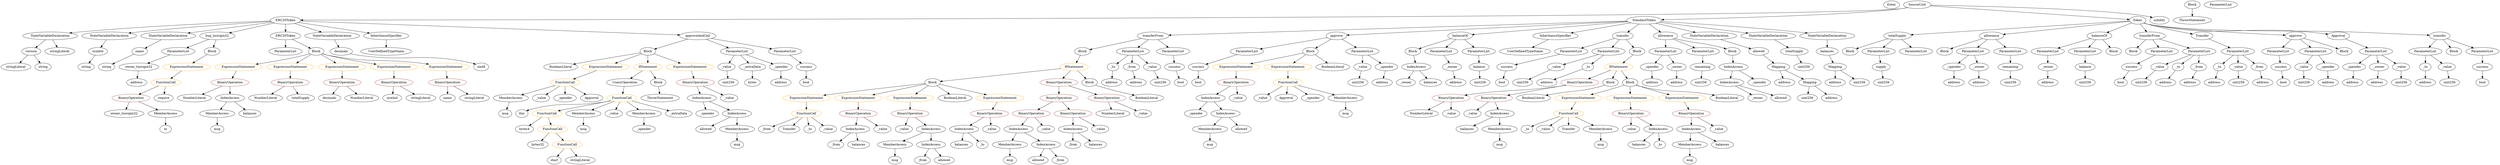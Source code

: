 strict digraph {
	graph [bb="0,0,9711.6,756"];
	node [label="\N"];
	Enter	[height=0.5,
		pos="7318.1,738",
		width=0.83628];
	IndexAccess_Unnamed_1	[color=black,
		height=0.5,
		label=IndexAccess,
		pos="6602.1,162",
		width=1.6402];
	MemberAccess_Unnamed_1	[color=black,
		height=0.5,
		label=MemberAccess,
		pos="6596.1,90",
		width=1.9174];
	IndexAccess_Unnamed_1 -> MemberAccess_Unnamed_1	[pos="e,6597.5,108.1 6600.6,143.7 6599.9,136.41 6599.2,127.73 6598.5,119.54"];
	Identifier_balances_1	[color=black,
		height=0.5,
		label=balances,
		pos="6726.1,90",
		width=1.1828];
	IndexAccess_Unnamed_1 -> Identifier_balances_1	[pos="e,6701.4,104.9 6629.3,145.64 6647.6,135.29 6671.9,121.55 6691.6,110.44"];
	ElementaryTypeName_bool_1	[color=black,
		height=0.5,
		label=bool,
		pos="8206.1,378",
		width=0.76697];
	FunctionDefinition_transferFrom_1	[color=black,
		height=0.5,
		label=transferFrom,
		pos="4449.1,594",
		width=1.6402];
	Block_Unnamed_9	[color=black,
		height=0.5,
		label=Block,
		pos="4177.1,522",
		width=0.90558];
	FunctionDefinition_transferFrom_1 -> Block_Unnamed_9	[pos="e,4206.3,530.53 4405.1,581.68 4353.2,568.32 4267.6,546.31 4217.4,533.38"];
	ParameterList_Unnamed_16	[color=black,
		height=0.5,
		label=ParameterList,
		pos="4369.1,522",
		width=1.7095];
	FunctionDefinition_transferFrom_1 -> ParameterList_Unnamed_16	[pos="e,4387.8,539.39 4430.5,576.76 4420.4,567.91 4407.7,556.77 4396.4,546.93"];
	ParameterList_Unnamed_17	[color=black,
		height=0.5,
		label=ParameterList,
		pos="4529.1,522",
		width=1.7095];
	FunctionDefinition_transferFrom_1 -> ParameterList_Unnamed_17	[pos="e,4510.3,539.39 4467.6,576.76 4477.7,567.91 4490.5,556.77 4501.7,546.93"];
	VariableDeclaration_decimals	[color=black,
		height=0.5,
		label=decimals,
		pos="1296.1,522",
		width=1.1967];
	ElementaryTypeName_uint8	[color=black,
		height=0.5,
		label=uint8,
		pos="1804.1,450",
		width=0.7947];
	VariableDeclaration_decimals -> ElementaryTypeName_uint8	[pos="e,1782.4,462.17 1328.9,509.96 1336.8,507.68 1345.1,505.51 1353.1,504 1534,469.49 1587.7,514.26 1766.1,468 1767.9,467.51 1769.8,466.94 \
1771.7,466.31"];
	Identifier__from_4	[color=black,
		height=0.5,
		label=_from,
		pos="2952.1,162",
		width=0.93331];
	FunctionDefinition_approve_1	[color=black,
		height=0.5,
		label=approve,
		pos="5194.1,594",
		width=1.1412];
	ParameterList_Unnamed_21	[color=black,
		height=0.5,
		label=ParameterList,
		pos="4845.1,522",
		width=1.7095];
	FunctionDefinition_approve_1 -> ParameterList_Unnamed_21	[pos="e,4894.8,532.98 5157,585.58 5097.2,573.57 4978.5,549.77 4906,535.23"];
	Block_Unnamed_13	[color=black,
		height=0.5,
		label=Block,
		pos="5050.1,522",
		width=0.90558];
	FunctionDefinition_approve_1 -> Block_Unnamed_13	[pos="e,5073.8,534.54 5167.3,580 5143.8,568.58 5109.5,551.91 5084.1,539.55"];
	ParameterList_Unnamed_20	[color=black,
		height=0.5,
		label=ParameterList,
		pos="5266.1,522",
		width=1.7095];
	FunctionDefinition_approve_1 -> ParameterList_Unnamed_20	[pos="e,5249,539.55 5210.4,577.12 5219.4,568.36 5230.8,557.29 5240.9,547.45"];
	stringLiteral_Unnamed	[color=black,
		height=0.5,
		label=stringLiteral,
		pos="54.058,450",
		width=1.5016];
	ParameterList_Unnamed_13	[color=black,
		height=0.5,
		label=ParameterList,
		pos="9212.1,522",
		width=1.7095];
	VariableDeclaration__spender	[color=black,
		height=0.5,
		label=_spender,
		pos="9138.1,450",
		width=1.2521];
	ParameterList_Unnamed_13 -> VariableDeclaration__spender	[pos="e,9155,466.99 9194.5,504.41 9185.2,495.57 9173.5,484.53 9163.2,474.79"];
	VariableDeclaration__owner	[color=black,
		height=0.5,
		label=_owner,
		pos="9240.1,450",
		width=1.0719];
	ParameterList_Unnamed_13 -> VariableDeclaration__owner	[pos="e,9233.2,468.1 9219,503.7 9222,496.15 9225.6,487.12 9229,478.68"];
	VariableDeclaration__value_1	[color=black,
		height=0.5,
		label=_value,
		pos="9331.1,450",
		width=0.96103];
	ParameterList_Unnamed_13 -> VariableDeclaration__value_1	[pos="e,9308.7,464.14 9238.5,505.46 9256.3,494.95 9280.1,481 9299,469.85"];
	ElementaryTypeName_address_1	[color=black,
		height=0.5,
		label=address,
		pos="9426.1,378",
		width=1.0996];
	BooleanLiteral_Unnamed_5	[color=black,
		height=0.5,
		label=BooleanLiteral,
		pos="2165.1,450",
		width=1.7788];
	Parameter__to_3	[color=black,
		height=0.5,
		label=_to,
		pos="4273.1,450",
		width=0.75];
	ElementaryTypeName_address_13	[color=black,
		height=0.5,
		label=address,
		pos="4271.1,378",
		width=1.0996];
	Parameter__to_3 -> ElementaryTypeName_address_13	[pos="e,4271.5,396.1 4272.6,431.7 4272.4,424.41 4272.1,415.73 4271.9,407.54"];
	ParameterList_Unnamed_25	[color=black,
		height=0.5,
		label=ParameterList,
		pos="1075.1,522",
		width=1.7095];
	IfStatement_Unnamed_1	[color=orange,
		height=0.5,
		label=IfStatement,
		pos="4116.1,450",
		width=1.4739];
	Block_Unnamed_9 -> IfStatement_Unnamed_1	[pos="e,4130.4,467.47 4163.5,505.46 4156,496.83 4146.5,485.88 4137.9,476.06"];
	Identifier_name	[color=black,
		height=0.5,
		label=name,
		pos="1678.1,306",
		width=0.83628];
	UserDefinedTypeName_Unnamed	[color=black,
		height=0.5,
		label=UserDefinedTypeName,
		pos="5905.1,522",
		width=2.7214];
	StateVariableDeclaration_Unnamed_6	[color=black,
		height=0.5,
		label=StateVariableDeclaration,
		pos="213.06,594",
		width=2.8184];
	VariableDeclaration_version	[color=black,
		height=0.5,
		label=version,
		pos="122.06,522",
		width=1.0442];
	StateVariableDeclaration_Unnamed_6 -> VariableDeclaration_version	[pos="e,141.41,537.89 191.03,576.05 178.84,566.68 163.55,554.92 150.47,544.86"];
	stringLiteral_Unnamed_1	[color=black,
		height=0.5,
		label=stringLiteral,
		pos="232.06,522",
		width=1.5016];
	StateVariableDeclaration_Unnamed_6 -> stringLiteral_Unnamed_1	[pos="e,227.42,540.1 217.75,575.7 219.78,568.24 222.2,559.32 224.47,550.97"];
	ExpressionStatement_Unnamed_6	[color=orange,
		height=0.5,
		label=ExpressionStatement,
		pos="3139.1,306",
		width=2.458];
	FunctionCall_Unnamed_1	[color=orange,
		height=0.5,
		label=FunctionCall,
		pos="3133.1,234",
		width=1.6125];
	ExpressionStatement_Unnamed_6 -> FunctionCall_Unnamed_1	[pos="e,3134.5,252.1 3137.6,287.7 3136.9,280.41 3136.2,271.73 3135.5,263.54"];
	BinaryOperation_Unnamed_8	[color=brown,
		height=0.5,
		label=BinaryOperation,
		pos="4057.1,234",
		width=1.9867];
	IndexAccess_Unnamed_4	[color=black,
		height=0.5,
		label=IndexAccess,
		pos="3996.1,162",
		width=1.6402];
	BinaryOperation_Unnamed_8 -> IndexAccess_Unnamed_4	[pos="e,4010.7,179.79 4042.3,216.05 4035,207.71 4026.1,197.49 4018.1,188.25"];
	Identifier__value_6	[color=black,
		height=0.5,
		label=_value,
		pos="4108.1,162",
		width=0.96103];
	BinaryOperation_Unnamed_8 -> Identifier__value_6	[pos="e,4096.2,179.31 4069.4,216.05 4075.4,207.77 4082.8,197.62 4089.5,188.42"];
	ContractDefinition_ERC20Token	[color=black,
		height=0.5,
		label=ERC20Token,
		pos="1075.1,666",
		width=1.7234];
	ContractDefinition_ERC20Token -> StateVariableDeclaration_Unnamed_6	[pos="e,285.49,606.96 1014.1,662.38 885.96,656.52 579.63,640.54 324.06,612 315.17,611.01 305.91,609.83 296.69,608.55"];
	StateVariableDeclaration_Unnamed_5	[color=black,
		height=0.5,
		label=StateVariableDeclaration,
		pos="434.06,594",
		width=2.8184];
	ContractDefinition_ERC20Token -> StateVariableDeclaration_Unnamed_5	[pos="e,507.42,606.79 1016.1,660.12 918.16,651.78 715.7,633.58 545.06,612 536.49,610.92 527.56,609.7 518.66,608.43"];
	StateVariableDeclaration_Unnamed_3	[color=black,
		height=0.5,
		label=StateVariableDeclaration,
		pos="655.06,594",
		width=2.8184];
	ContractDefinition_ERC20Token -> StateVariableDeclaration_Unnamed_3	[pos="e,727.3,607.04 1022.3,656.21 950.92,644.31 822.84,622.96 738.4,608.89"];
	FunctionDefinition_bug_txorigin32	[color=black,
		height=0.5,
		label=bug_txorigin32,
		pos="841.06,594",
		width=1.8481];
	ContractDefinition_ERC20Token -> FunctionDefinition_bug_txorigin32	[pos="e,884.41,607.97 1033,652.4 994.42,640.88 937.19,623.76 895.26,611.21"];
	FunctionDefinition_ERC20Token	[color=black,
		height=0.5,
		label=ERC20Token,
		pos="1075.1,594",
		width=1.7234];
	ContractDefinition_ERC20Token -> FunctionDefinition_ERC20Token	[pos="e,1075.1,612.1 1075.1,647.7 1075.1,640.41 1075.1,631.73 1075.1,623.54"];
	StateVariableDeclaration_Unnamed_4	[color=black,
		height=0.5,
		label=StateVariableDeclaration,
		pos="1257.1,594",
		width=2.8184];
	ContractDefinition_ERC20Token -> StateVariableDeclaration_Unnamed_4	[pos="e,1216,610.81 1111.5,651 1138.3,640.66 1175.3,626.44 1205.3,614.92"];
	InheritanceSpecifier_Unnamed_1	[color=black,
		height=0.5,
		label=InheritanceSpecifier,
		pos="1460.1,594",
		width=2.3333];
	ContractDefinition_ERC20Token -> InheritanceSpecifier_Unnamed_1	[pos="e,1397.5,606.44 1126.8,655.64 1185.1,645.06 1282.9,627.33 1367.1,612 1373.4,610.85 1379.9,609.66 1386.5,608.46"];
	FunctionDefinition_approveAndCall	[color=black,
		height=0.5,
		label=approveAndCall,
		pos="2692.1,594",
		width=1.9867];
	ContractDefinition_ERC20Token -> FunctionDefinition_approveAndCall	[pos="e,2622,598.03 1136,662.36 1385.1,651.58 2326.8,610.81 2610.6,598.53"];
	BinaryOperation_Unnamed_10	[color=brown,
		height=0.5,
		label=BinaryOperation,
		pos="3871.1,234",
		width=1.9867];
	IndexAccess_Unnamed_6	[color=black,
		height=0.5,
		label=IndexAccess,
		pos="3772.1,162",
		width=1.6402];
	BinaryOperation_Unnamed_10 -> IndexAccess_Unnamed_6	[pos="e,3794.8,179.07 3847.8,216.59 3834.7,207.31 3818.1,195.57 3803.8,185.44"];
	Identifier__value_8	[color=black,
		height=0.5,
		label=_value,
		pos="3884.1,162",
		width=0.96103];
	BinaryOperation_Unnamed_10 -> Identifier__value_8	[pos="e,3880.9,180.1 3874.3,215.7 3875.6,208.32 3877.3,199.52 3878.8,191.25"];
	Parameter_success_3	[color=black,
		height=0.5,
		label=success,
		pos="5852.1,450",
		width=1.1135];
	ElementaryTypeName_bool_3	[color=black,
		height=0.5,
		label=bool,
		pos="5804.1,378",
		width=0.76697];
	Parameter_success_3 -> ElementaryTypeName_bool_3	[pos="e,5815,394.99 5840.7,432.41 5834.9,424.01 5827.8,413.63 5821.4,404.26"];
	Block_Unnamed_3	[color=black,
		height=0.5,
		label=Block,
		pos="8249.1,522",
		width=0.90558];
	ParameterList_Unnamed_2	[color=black,
		height=0.5,
		label=ParameterList,
		pos="7913.1,522",
		width=1.7095];
	Parameter__owner	[color=black,
		height=0.5,
		label=_owner,
		pos="7913.1,450",
		width=1.0719];
	ParameterList_Unnamed_2 -> Parameter__owner	[pos="e,7913.1,468.1 7913.1,503.7 7913.1,496.41 7913.1,487.73 7913.1,479.54"];
	ElementaryTypeName_string_2	[color=black,
		height=0.5,
		label=string,
		pos="157.06,450",
		width=0.864];
	ElementaryTypeName_uint256_14	[color=black,
		height=0.5,
		label=uint256,
		pos="7017.1,306",
		width=1.0442];
	Identifier__to_1	[color=black,
		height=0.5,
		label=_to,
		pos="5928.1,162",
		width=0.75];
	BinaryOperation_Unnamed_14	[color=brown,
		height=0.5,
		label=BinaryOperation,
		pos="831.06,378",
		width=1.9867];
	NumberLiteral_Unnamed_2	[color=black,
		height=0.5,
		label=NumberLiteral,
		pos="690.06,306",
		width=1.765];
	BinaryOperation_Unnamed_14 -> NumberLiteral_Unnamed_2	[pos="e,720.3,322.01 799.77,361.46 779.31,351.31 752.41,337.95 730.36,327.01"];
	IndexAccess_Unnamed_15	[color=black,
		height=0.5,
		label=IndexAccess,
		pos="831.06,306",
		width=1.6402];
	BinaryOperation_Unnamed_14 -> IndexAccess_Unnamed_15	[pos="e,831.06,324.1 831.06,359.7 831.06,352.41 831.06,343.73 831.06,335.54"];
	MemberAccess_Unnamed_7	[color=black,
		height=0.5,
		label=MemberAccess,
		pos="782.06,234",
		width=1.9174];
	Identifier_msg_7	[color=black,
		height=0.5,
		label=msg,
		pos="782.06,162",
		width=0.75];
	MemberAccess_Unnamed_7 -> Identifier_msg_7	[pos="e,782.06,180.1 782.06,215.7 782.06,208.41 782.06,199.73 782.06,191.54"];
	NumberLiteral_Unnamed_1	[color=black,
		height=0.5,
		label=NumberLiteral,
		pos="4371.1,234",
		width=1.765];
	Identifier_msg	[color=black,
		height=0.5,
		label=msg,
		pos="5814.1,90",
		width=0.75];
	ElementaryTypeName_string	[color=black,
		height=0.5,
		label=string,
		pos="387.06,450",
		width=0.864];
	NumberLiteral_Unnamed	[color=black,
		height=0.5,
		label=NumberLiteral,
		pos="5499.1,234",
		width=1.765];
	Parameter__value_1	[color=black,
		height=0.5,
		label=_value,
		pos="8322.1,450",
		width=0.96103];
	ElementaryTypeName_uint256_3	[color=black,
		height=0.5,
		label=uint256,
		pos="8289.1,378",
		width=1.0442];
	Parameter__value_1 -> ElementaryTypeName_uint256_3	[pos="e,8297,395.79 8314.1,432.05 8310.4,424.23 8305.9,414.75 8301.8,405.98"];
	ElementaryTypeName_bool_4	[color=black,
		height=0.5,
		label=bool,
		pos="4546.1,378",
		width=0.76697];
	FunctionCall_Unnamed_8	[color=orange,
		height=0.5,
		label=FunctionCall,
		pos="604.06,378",
		width=1.6125];
	BinaryOperation_Unnamed_20	[color=brown,
		height=0.5,
		label=BinaryOperation,
		pos="446.06,306",
		width=1.9867];
	FunctionCall_Unnamed_8 -> BinaryOperation_Unnamed_20	[pos="e,480.28,322.16 571.7,362.67 548.29,352.29 516.37,338.15 490.56,326.72"];
	Identifier_require	[color=black,
		height=0.5,
		label=require,
		pos="572.06,306",
		width=1.0026];
	FunctionCall_Unnamed_8 -> Identifier_require	[pos="e,579.66,323.62 596.15,359.7 592.61,351.95 588.35,342.64 584.41,334.02"];
	Parameter_success_5	[color=black,
		height=0.5,
		label=success,
		pos="4636.1,450",
		width=1.1135];
	ParameterList_Unnamed_21 -> Parameter_success_5	[pos="e,4667.3,461.64 4805.5,507.89 4773.3,497.2 4726.7,481.69 4686.1,468 4683.4,467.1 4680.7,466.18 4677.9,465.25"];
	FunctionDefinition_balanceOf_1	[color=black,
		height=0.5,
		label=balanceOf,
		pos="5656.1,594",
		width=1.3491];
	Block_Unnamed_12	[color=black,
		height=0.5,
		label=Block,
		pos="5474.1,522",
		width=0.90558];
	FunctionDefinition_balanceOf_1 -> Block_Unnamed_12	[pos="e,5499.6,533.74 5622.3,580.68 5593.7,570.13 5551.5,554.42 5515.1,540 5513.3,539.32 5511.6,538.62 5509.8,537.9"];
	ParameterList_Unnamed_18	[color=black,
		height=0.5,
		label=ParameterList,
		pos="5586.1,522",
		width=1.7095];
	FunctionDefinition_balanceOf_1 -> ParameterList_Unnamed_18	[pos="e,5602.7,539.63 5639.8,576.76 5631.2,568.14 5620.4,557.36 5610.8,547.73"];
	ParameterList_Unnamed_19	[color=black,
		height=0.5,
		label=ParameterList,
		pos="5727.1,522",
		width=1.7095];
	FunctionDefinition_balanceOf_1 -> ParameterList_Unnamed_19	[pos="e,5710.2,539.63 5672.5,576.76 5681.4,568.06 5692.4,557.15 5702.3,547.43"];
	ParameterList_Unnamed_4	[color=black,
		height=0.5,
		label=ParameterList,
		pos="9426.1,522",
		width=1.7095];
	Parameter__to	[color=black,
		height=0.5,
		label=_to,
		pos="9426.1,450",
		width=0.75];
	ParameterList_Unnamed_4 -> Parameter__to	[pos="e,9426.1,468.1 9426.1,503.7 9426.1,496.41 9426.1,487.73 9426.1,479.54"];
	Parameter__value	[color=black,
		height=0.5,
		label=_value,
		pos="9514.1,450",
		width=0.96103];
	ParameterList_Unnamed_4 -> Parameter__value	[pos="e,9495.6,465.72 9446.5,504.76 9458.4,495.27 9473.6,483.17 9486.6,472.85"];
	ParameterList_Unnamed_7	[color=black,
		height=0.5,
		label=ParameterList,
		pos="8361.1,522",
		width=1.7095];
	Parameter_success_1	[color=black,
		height=0.5,
		label=success,
		pos="8226.1,450",
		width=1.1135];
	ParameterList_Unnamed_7 -> Parameter_success_1	[pos="e,8251.7,464.27 8331.8,505.81 8311.2,495.17 8283.7,480.88 8261.9,469.56"];
	ExpressionStatement_Unnamed_7	[color=orange,
		height=0.5,
		label=ExpressionStatement,
		pos="4783.1,450",
		width=2.458];
	Block_Unnamed_13 -> ExpressionStatement_Unnamed_7	[pos="e,4835.7,464.81 5021,513.38 4979.4,502.49 4902,482.2 4846.8,467.71"];
	ExpressionStatement_Unnamed_8	[color=orange,
		height=0.5,
		label=ExpressionStatement,
		pos="4978.1,450",
		width=2.458];
	Block_Unnamed_13 -> ExpressionStatement_Unnamed_8	[pos="e,4995.7,468.13 5034.4,505.81 5025.5,497.14 5014.1,486.05 5003.9,476.12"];
	BooleanLiteral_Unnamed_4	[color=black,
		height=0.5,
		label=BooleanLiteral,
		pos="5149.1,450",
		width=1.7788];
	Block_Unnamed_13 -> BooleanLiteral_Unnamed_4	[pos="e,5126.1,467.26 5069.6,507.17 5083.1,497.67 5101.2,484.83 5116.8,473.83"];
	ElementaryTypeName_address_3	[color=black,
		height=0.5,
		label=address,
		pos="8384.1,378",
		width=1.0996];
	ExpressionStatement_Unnamed_15	[color=orange,
		height=0.5,
		label=ExpressionStatement,
		pos="2336.1,450",
		width=2.458];
	FunctionCall_Unnamed_3	[color=orange,
		height=0.5,
		label=FunctionCall,
		pos="2141.1,378",
		width=1.6125];
	ExpressionStatement_Unnamed_15 -> FunctionCall_Unnamed_3	[pos="e,2178,392.27 2293.7,433.81 2262.7,422.68 2220.7,407.57 2188.5,396.04"];
	VariableDeclaration_allowed	[color=black,
		height=0.5,
		label=allowed,
		pos="6820.1,522",
		width=1.0858];
	Mapping_Unnamed_1	[color=black,
		height=0.5,
		label=Mapping,
		pos="6890.1,450",
		width=1.2105];
	VariableDeclaration_allowed -> Mapping_Unnamed_1	[pos="e,6874.2,466.82 6835.9,505.12 6844.9,496.17 6856.2,484.81 6866.2,474.81"];
	Identifier__value	[color=black,
		height=0.5,
		label=_value,
		pos="5702.1,234",
		width=0.96103];
	Parameter_success	[color=black,
		height=0.5,
		label=success,
		pos="9650.1,450",
		width=1.1135];
	ElementaryTypeName_bool	[color=black,
		height=0.5,
		label=bool,
		pos="9650.1,378",
		width=0.76697];
	Parameter_success -> ElementaryTypeName_bool	[pos="e,9650.1,396.1 9650.1,431.7 9650.1,424.41 9650.1,415.73 9650.1,407.54"];
	BinaryOperation_Unnamed_13	[color=brown,
		height=0.5,
		label=BinaryOperation,
		pos="4783.1,378",
		width=1.9867];
	ExpressionStatement_Unnamed_7 -> BinaryOperation_Unnamed_13	[pos="e,4783.1,396.1 4783.1,431.7 4783.1,424.41 4783.1,415.73 4783.1,407.54"];
	UnaryOperation_Unnamed	[color=black,
		height=0.5,
		label=UnaryOperation,
		pos="2380.1,378",
		width=1.9452];
	FunctionCall_Unnamed_4	[color=orange,
		height=0.5,
		label=FunctionCall,
		pos="2372.1,306",
		width=1.6125];
	UnaryOperation_Unnamed -> FunctionCall_Unnamed_4	[pos="e,2374,324.1 2378.1,359.7 2377.2,352.41 2376.3,343.73 2375.3,335.54"];
	ElementaryTypeName_uint256_2	[color=black,
		height=0.5,
		label=uint256,
		pos="9521.1,378",
		width=1.0442];
	ExpressionStatement_Unnamed_9	[color=orange,
		height=0.5,
		label=ExpressionStatement,
		pos="889.06,450",
		width=2.458];
	ExpressionStatement_Unnamed_9 -> BinaryOperation_Unnamed_14	[pos="e,844.97,395.79 875.02,432.05 868.18,423.8 859.81,413.7 852.22,404.54"];
	ParameterList_Unnamed_3	[color=black,
		height=0.5,
		label=ParameterList,
		pos="8054.1,522",
		width=1.7095];
	Parameter_balance	[color=black,
		height=0.5,
		label=balance,
		pos="8054.1,450",
		width=1.0719];
	ParameterList_Unnamed_3 -> Parameter_balance	[pos="e,8054.1,468.1 8054.1,503.7 8054.1,496.41 8054.1,487.73 8054.1,479.54"];
	FunctionCall_Unnamed_2	[color=orange,
		height=0.5,
		label=FunctionCall,
		pos="4978.1,378",
		width=1.6125];
	Identifier__value_13	[color=black,
		height=0.5,
		label=_value,
		pos="4877.1,306",
		width=0.96103];
	FunctionCall_Unnamed_2 -> Identifier__value_13	[pos="e,4897.2,320.93 4955.1,361.12 4940.7,351.09 4921.9,338.06 4906.3,327.29"];
	Identifier_Approval	[color=black,
		height=0.5,
		label=Approval,
		pos="4975.1,306",
		width=1.266];
	FunctionCall_Unnamed_2 -> Identifier_Approval	[pos="e,4975.8,324.1 4977.3,359.7 4977,352.41 4976.6,343.73 4976.3,335.54"];
	Identifier__spender_1	[color=black,
		height=0.5,
		label=_spender,
		pos="5084.1,306",
		width=1.2521];
	FunctionCall_Unnamed_2 -> Identifier__spender_1	[pos="e,5061.4,321.94 5001.8,361.29 5016.6,351.54 5035.8,338.89 5051.9,328.26"];
	MemberAccess_Unnamed_6	[color=black,
		height=0.5,
		label=MemberAccess,
		pos="5216.1,306",
		width=1.9174];
	FunctionCall_Unnamed_2 -> MemberAccess_Unnamed_6	[pos="e,5171.3,320.15 5019.2,364.89 5058.3,353.4 5117.2,336.07 5160.4,323.36"];
	MemberAccess_Unnamed_3	[color=black,
		height=0.5,
		label=MemberAccess,
		pos="3961.1,90",
		width=1.9174];
	IndexAccess_Unnamed_4 -> MemberAccess_Unnamed_3	[pos="e,3969.6,108.1 3987.4,143.7 3983.6,136.07 3979,126.92 3974.8,118.4"];
	IndexAccess_Unnamed_5	[color=black,
		height=0.5,
		label=IndexAccess,
		pos="4107.1,90",
		width=1.6402];
	IndexAccess_Unnamed_4 -> IndexAccess_Unnamed_5	[pos="e,4082.2,106.66 4021,145.29 4036.3,135.65 4056,123.18 4072.8,112.62"];
	Identifier_Transfer_1	[color=black,
		height=0.5,
		label=Transfer,
		pos="3046.1,162",
		width=1.1689];
	Block_Unnamed_10	[color=black,
		height=0.5,
		label=Block,
		pos="3614.1,378",
		width=0.90558];
	Block_Unnamed_10 -> ExpressionStatement_Unnamed_6	[pos="e,3204.1,318.59 3582.5,372.91 3517.6,364.43 3364.9,344.07 3237.1,324 3230,322.89 3222.6,321.69 3215.3,320.46"];
	ExpressionStatement_Unnamed_4	[color=orange,
		height=0.5,
		label=ExpressionStatement,
		pos="3334.1,306",
		width=2.458];
	Block_Unnamed_10 -> ExpressionStatement_Unnamed_4	[pos="e,3388.4,320.59 3584.6,369.64 3541,358.73 3457.9,337.96 3399.4,323.34"];
	ExpressionStatement_Unnamed_5	[color=orange,
		height=0.5,
		label=ExpressionStatement,
		pos="3529.1,306",
		width=2.458];
	Block_Unnamed_10 -> ExpressionStatement_Unnamed_5	[pos="e,3549.6,323.95 3596.4,362.5 3585.5,353.47 3571.1,341.64 3558.5,331.23"];
	BooleanLiteral_Unnamed_2	[color=black,
		height=0.5,
		label=BooleanLiteral,
		pos="3700.1,306",
		width=1.7788];
	Block_Unnamed_10 -> BooleanLiteral_Unnamed_2	[pos="e,3679.9,323.45 3631.9,362.5 3643.2,353.26 3658.2,341.07 3671.2,330.47"];
	ExpressionStatement_Unnamed_3	[color=orange,
		height=0.5,
		label=ExpressionStatement,
		pos="3871.1,306",
		width=2.458];
	Block_Unnamed_10 -> ExpressionStatement_Unnamed_3	[pos="e,3819.6,321.02 3643,369.11 3683,358.22 3756,338.33 3808.7,323.99"];
	Identifier__spender	[color=black,
		height=0.5,
		label=_spender,
		pos="4633.1,234",
		width=1.2521];
	ElementaryTypeName_bytes	[color=black,
		height=0.5,
		label=bytes,
		pos="2900.1,378",
		width=0.85014];
	VariableDeclaration_symbol	[color=black,
		height=0.5,
		label=symbol,
		pos="397.06,522",
		width=1.0581];
	ElementaryTypeName_string_1	[color=black,
		height=0.5,
		label=string,
		pos="307.06,450",
		width=0.864];
	VariableDeclaration_symbol -> ElementaryTypeName_string_1	[pos="e,325.2,465.11 377.97,506.15 365.19,496.21 348.17,482.98 334.01,471.97"];
	Identifier_allowed	[color=black,
		height=0.5,
		label=allowed,
		pos="4076.1,18",
		width=1.0858];
	ParameterList_Unnamed_22	[color=black,
		height=0.5,
		label=ParameterList,
		pos="6452.1,522",
		width=1.7095];
	Parameter__spender_3	[color=black,
		height=0.5,
		label=_spender,
		pos="6393.1,450",
		width=1.2521];
	ParameterList_Unnamed_22 -> Parameter__spender_3	[pos="e,6406.8,467.31 6437.8,504.05 6430.6,495.59 6421.9,485.19 6414,475.84"];
	Parameter__owner_3	[color=black,
		height=0.5,
		label=_owner,
		pos="6495.1,450",
		width=1.0719];
	ParameterList_Unnamed_22 -> Parameter__owner_3	[pos="e,6484.7,467.79 6462.5,504.05 6467.4,496.06 6473.4,486.33 6478.8,477.4"];
	Identifier__from	[color=black,
		height=0.5,
		label=_from,
		pos="4220.1,90",
		width=0.93331];
	ElementaryTypeName_uint256_1	[color=black,
		height=0.5,
		label=uint256,
		pos="8054.1,378",
		width=1.0442];
	Parameter_balance -> ElementaryTypeName_uint256_1	[pos="e,8054.1,396.1 8054.1,431.7 8054.1,424.41 8054.1,415.73 8054.1,407.54"];
	Identifier_balances_2	[color=black,
		height=0.5,
		label=balances,
		pos="6383.1,90",
		width=1.1828];
	ElementaryTypeName_bytes4	[color=black,
		height=0.5,
		label=bytes4,
		pos="1978.1,162",
		width=0.97489];
	Parameter_success_4	[color=black,
		height=0.5,
		label=success,
		pos="4538.1,450",
		width=1.1135];
	Parameter_success_4 -> ElementaryTypeName_bool_4	[pos="e,4544.1,396.1 4540,431.7 4540.9,424.41 4541.9,415.73 4542.8,407.54"];
	Block_Unnamed	[color=black,
		height=0.5,
		label=Block,
		pos="7154.1,522",
		width=0.90558];
	ElementaryTypeName_uint256_8	[color=black,
		height=0.5,
		label=uint256,
		pos="5887.1,378",
		width=1.0442];
	Parameter__value_3	[color=black,
		height=0.5,
		label=_value,
		pos="5975.1,450",
		width=0.96103];
	Parameter__value_3 -> ElementaryTypeName_uint256_8	[pos="e,5905.9,393.97 5956.8,434.5 5944.6,424.77 5928.3,411.79 5914.5,400.83"];
	IndexAccess_Unnamed_14	[color=black,
		height=0.5,
		label=IndexAccess,
		pos="6713.1,378",
		width=1.6402];
	Identifier__owner_1	[color=black,
		height=0.5,
		label=_owner,
		pos="6803.1,306",
		width=1.0719];
	IndexAccess_Unnamed_14 -> Identifier__owner_1	[pos="e,6783.8,321.95 6733.9,360.76 6746.2,351.25 6761.8,339.1 6775.1,328.77"];
	Identifier_allowed_3	[color=black,
		height=0.5,
		label=allowed,
		pos="6899.1,306",
		width=1.0858];
	IndexAccess_Unnamed_14 -> Identifier_allowed_3	[pos="e,6869.6,318.1 6749.4,363.34 6780.9,351.47 6826.5,334.31 6859.1,322.05"];
	Identifier_symbol	[color=black,
		height=0.5,
		label=symbol,
		pos="1466.1,306",
		width=1.0581];
	ElementaryTypeName_address_21	[color=black,
		height=0.5,
		label=address,
		pos="3014.1,378",
		width=1.0996];
	BinaryOperation_Unnamed_4	[color=brown,
		height=0.5,
		label=BinaryOperation,
		pos="6354.1,234",
		width=1.9867];
	Identifier__value_3	[color=black,
		height=0.5,
		label=_value,
		pos="6354.1,162",
		width=0.96103];
	BinaryOperation_Unnamed_4 -> Identifier__value_3	[pos="e,6354.1,180.1 6354.1,215.7 6354.1,208.41 6354.1,199.73 6354.1,191.54"];
	IndexAccess_Unnamed_2	[color=black,
		height=0.5,
		label=IndexAccess,
		pos="6466.1,162",
		width=1.6402];
	BinaryOperation_Unnamed_4 -> IndexAccess_Unnamed_2	[pos="e,6441,178.67 6380,216.76 6395.4,207.18 6415,194.92 6431.6,184.53"];
	IfStatement_Unnamed_1 -> Block_Unnamed_10	[pos="e,3645.4,383.37 4067.5,442.22 3969.4,428.55 3749.4,397.87 3656.6,384.93"];
	BinaryOperation_Unnamed_5	[color=brown,
		height=0.5,
		label=BinaryOperation,
		pos="4059.1,378",
		width=1.9867];
	IfStatement_Unnamed_1 -> BinaryOperation_Unnamed_5	[pos="e,4072.9,395.96 4102.5,432.41 4095.8,424.16 4087.6,414.01 4080,404.78"];
	Block_Unnamed_11	[color=black,
		height=0.5,
		label=Block,
		pos="4181.1,378",
		width=0.90558];
	IfStatement_Unnamed_1 -> Block_Unnamed_11	[pos="e,4166.7,394.51 4131.5,432.41 4139.7,423.53 4150,412.44 4159.1,402.67"];
	FunctionDefinition_totalSupply	[color=black,
		height=0.5,
		label=totalSupply,
		pos="7336.1,594",
		width=1.4739];
	FunctionDefinition_totalSupply -> Block_Unnamed	[pos="e,7179.6,533.74 7300.9,580.15 7272.3,569.61 7230.9,554.18 7195.1,540 7193.3,539.32 7191.6,538.62 7189.8,537.9"];
	ParameterList_Unnamed_1	[color=black,
		height=0.5,
		label=ParameterList,
		pos="7266.1,522",
		width=1.7095];
	FunctionDefinition_totalSupply -> ParameterList_Unnamed_1	[pos="e,7282.5,539.47 7319.5,576.41 7310.8,567.78 7300.1,557.06 7290.6,547.5"];
	ParameterList_Unnamed	[color=black,
		height=0.5,
		label=ParameterList,
		pos="7407.1,522",
		width=1.7095];
	FunctionDefinition_totalSupply -> ParameterList_Unnamed	[pos="e,7390.2,539.63 7352.5,576.76 7361.4,568.06 7372.4,557.15 7382.3,547.43"];
	ElementaryTypeName_address_10	[color=black,
		height=0.5,
		label=address,
		pos="9138.1,378",
		width=1.0996];
	VariableDeclaration__spender -> ElementaryTypeName_address_10	[pos="e,9138.1,396.1 9138.1,431.7 9138.1,424.41 9138.1,415.73 9138.1,407.54"];
	IndexAccess_Unnamed_13	[color=black,
		height=0.5,
		label=IndexAccess,
		pos="6721.1,450",
		width=1.6402];
	IndexAccess_Unnamed_13 -> IndexAccess_Unnamed_14	[pos="e,6715,396.1 6719.1,431.7 6718.2,424.41 6717.3,415.73 6716.3,407.54"];
	Identifier__spender_2	[color=black,
		height=0.5,
		label=_spender,
		pos="6835.1,378",
		width=1.2521];
	IndexAccess_Unnamed_13 -> Identifier__spender_2	[pos="e,6811.4,393.54 6746.4,433.46 6762.7,423.41 6784.2,410.2 6802,399.31"];
	ElementaryTypeName_uint256_5	[color=black,
		height=0.5,
		label=uint256,
		pos="7772.1,378",
		width=1.0442];
	Parameter__value_2	[color=black,
		height=0.5,
		label=_value,
		pos="8932.1,450",
		width=0.96103];
	ElementaryTypeName_uint256_4	[color=black,
		height=0.5,
		label=uint256,
		pos="8936.1,378",
		width=1.0442];
	Parameter__value_2 -> ElementaryTypeName_uint256_4	[pos="e,8935.1,396.1 8933,431.7 8933.5,424.41 8934,415.73 8934.4,407.54"];
	IndexAccess_Unnamed_7	[color=black,
		height=0.5,
		label=IndexAccess,
		pos="3325.1,162",
		width=1.6402];
	Identifier__from_2	[color=black,
		height=0.5,
		label=_from,
		pos="3249.1,90",
		width=0.93331];
	IndexAccess_Unnamed_7 -> Identifier__from_2	[pos="e,3265.4,106.04 3307,144.41 3297.1,135.22 3284.5,123.67 3273.7,113.66"];
	Identifier_balances_5	[color=black,
		height=0.5,
		label=balances,
		pos="3343.1,90",
		width=1.1828];
	IndexAccess_Unnamed_7 -> Identifier_balances_5	[pos="e,3338.7,108.1 3329.5,143.7 3331.4,136.32 3333.7,127.52 3335.8,119.25"];
	Identifier__to	[color=black,
		height=0.5,
		label=_to,
		pos="6471.1,90",
		width=0.75];
	Identifier__from_3	[color=black,
		height=0.5,
		label=_from,
		pos="3604.1,18",
		width=0.93331];
	ElementaryTypeName_address_17	[color=black,
		height=0.5,
		label=address,
		pos="6406.1,378",
		width=1.0996];
	Parameter__spender_3 -> ElementaryTypeName_address_17	[pos="e,6402.9,396.1 6396.3,431.7 6397.6,424.32 6399.3,415.52 6400.8,407.25"];
	BinaryOperation_Unnamed	[color=brown,
		height=0.5,
		label=BinaryOperation,
		pos="6111.1,378",
		width=1.9867];
	BinaryOperation_Unnamed_2	[color=brown,
		height=0.5,
		label=BinaryOperation,
		pos="5615.1,306",
		width=1.9867];
	BinaryOperation_Unnamed -> BinaryOperation_Unnamed_2	[pos="e,5672.1,317.25 6059.1,365.21 6049.8,363.31 6040.2,361.48 6031.1,360 5891.5,337.28 5855,343.85 5715.1,324 5704.8,322.55 5694,320.87 \
5683.4,319.14"];
	BinaryOperation_Unnamed_1	[color=brown,
		height=0.5,
		label=BinaryOperation,
		pos="5796.1,306",
		width=1.9867];
	BinaryOperation_Unnamed -> BinaryOperation_Unnamed_1	[pos="e,5848.6,318.67 6058.7,365.36 6004,353.2 5918.1,334.11 5859.5,321.1"];
	IfStatement_Unnamed_2	[color=orange,
		height=0.5,
		label=IfStatement,
		pos="2496.1,450",
		width=1.4739];
	IfStatement_Unnamed_2 -> UnaryOperation_Unnamed	[pos="e,2406.4,394.89 2470.9,433.81 2454.8,424.11 2433.7,411.38 2415.9,400.63"];
	Block_Unnamed_18	[color=black,
		height=0.5,
		label=Block,
		pos="2506.1,378",
		width=0.90558];
	IfStatement_Unnamed_2 -> Block_Unnamed_18	[pos="e,2503.6,396.1 2498.5,431.7 2499.6,424.32 2500.8,415.52 2502,407.25"];
	ElementaryTypeName_bytes32	[color=black,
		height=0.5,
		label=bytes32,
		pos="2031.1,90",
		width=1.0996];
	Parameter_supply	[color=black,
		height=0.5,
		label=supply,
		pos="7292.1,450",
		width=0.98875];
	ElementaryTypeName_uint256	[color=black,
		height=0.5,
		label=uint256,
		pos="7328.1,378",
		width=1.0442];
	Parameter_supply -> ElementaryTypeName_uint256	[pos="e,7319.4,395.79 7300.8,432.05 7304.8,424.23 7309.7,414.75 7314.2,405.98"];
	StateVariableDeclaration_Unnamed_5 -> VariableDeclaration_symbol	[pos="e,405.84,539.62 424.91,575.7 420.77,567.87 415.79,558.44 411.19,549.73"];
	Parameter__to_1	[color=black,
		height=0.5,
		label=_to,
		pos="8412.1,450",
		width=0.75];
	Parameter__to_1 -> ElementaryTypeName_address_3	[pos="e,8390.8,395.96 8405.4,432.41 8402.3,424.68 8398.6,415.27 8395.1,406.52"];
	Identifier_owner_txorigin32	[color=black,
		height=0.5,
		label=owner_txorigin32,
		pos="414.06,234",
		width=2.0976];
	BinaryOperation_Unnamed_20 -> Identifier_owner_txorigin32	[pos="e,421.88,252.1 438.15,287.7 434.66,280.07 430.48,270.92 426.58,262.4"];
	MemberAccess_Unnamed_12	[color=black,
		height=0.5,
		label=MemberAccess,
		pos="577.06,234",
		width=1.9174];
	BinaryOperation_Unnamed_20 -> MemberAccess_Unnamed_12	[pos="e,547.76,250.66 475.46,289.29 493.83,279.47 517.71,266.71 537.71,256.03"];
	Identifier_this	[color=black,
		height=0.5,
		label=this,
		pos="1965.1,234",
		width=0.75];
	MemberAccess_Unnamed_9	[color=black,
		height=0.5,
		label=MemberAccess,
		pos="1921.1,306",
		width=1.9174];
	Identifier_msg_9	[color=black,
		height=0.5,
		label=msg,
		pos="1893.1,234",
		width=0.75];
	MemberAccess_Unnamed_9 -> Identifier_msg_9	[pos="e,1899.7,251.62 1914.1,287.7 1911.1,280.04 1907.4,270.85 1904,262.3"];
	Identifier__value_4	[color=black,
		height=0.5,
		label=_value,
		pos="6008.1,162",
		width=0.96103];
	Identifier__spender_3	[color=black,
		height=0.5,
		label=_spender,
		pos="2709.1,234",
		width=1.2521];
	Parameter__value_5	[color=black,
		height=0.5,
		label=_value,
		pos="5266.1,450",
		width=0.96103];
	ParameterList_Unnamed_20 -> Parameter__value_5	[pos="e,5266.1,468.1 5266.1,503.7 5266.1,496.41 5266.1,487.73 5266.1,479.54"];
	Parameter__spender_2	[color=black,
		height=0.5,
		label=_spender,
		pos="5364.1,450",
		width=1.2521];
	ParameterList_Unnamed_20 -> Parameter__spender_2	[pos="e,5342.9,466.1 5288.3,505.12 5301.7,495.52 5319,483.16 5333.7,472.67"];
	ParameterList_Unnamed_28	[color=black,
		height=0.5,
		label=ParameterList,
		pos="680.06,522",
		width=1.7095];
	Parameter_owner_txorigin32	[color=black,
		height=0.5,
		label=owner_txorigin32,
		pos="512.06,450",
		width=2.0976];
	ParameterList_Unnamed_28 -> Parameter_owner_txorigin32	[pos="e,548.45,466.16 645.66,506.67 620.65,496.25 586.52,482.03 559.02,470.57"];
	IndexAccess_Unnamed_11	[color=black,
		height=0.5,
		label=IndexAccess,
		pos="4673.1,306",
		width=1.6402];
	IndexAccess_Unnamed_11 -> Identifier__spender	[pos="e,4642.7,251.79 4663.4,288.05 4658.9,280.14 4653.4,270.54 4648.3,261.69"];
	IndexAccess_Unnamed_12	[color=black,
		height=0.5,
		label=IndexAccess,
		pos="4755.1,234",
		width=1.6402];
	IndexAccess_Unnamed_11 -> IndexAccess_Unnamed_12	[pos="e,4735.9,251.39 4692.1,288.76 4702.6,279.82 4715.8,268.55 4727.4,258.64"];
	Parameter__spender_1	[color=black,
		height=0.5,
		label=_spender,
		pos="7548.1,450",
		width=1.2521];
	ElementaryTypeName_address_6	[color=black,
		height=0.5,
		label=address,
		pos="7548.1,378",
		width=1.0996];
	Parameter__spender_1 -> ElementaryTypeName_address_6	[pos="e,7548.1,396.1 7548.1,431.7 7548.1,424.41 7548.1,415.73 7548.1,407.54"];
	MemberAccess_Unnamed_4	[color=black,
		height=0.5,
		label=MemberAccess,
		pos="3491.1,90",
		width=1.9174];
	Identifier_msg_4	[color=black,
		height=0.5,
		label=msg,
		pos="3491.1,18",
		width=0.75];
	MemberAccess_Unnamed_4 -> Identifier_msg_4	[pos="e,3491.1,36.104 3491.1,71.697 3491.1,64.407 3491.1,55.726 3491.1,47.536"];
	IndexAccess_Unnamed_9	[color=black,
		height=0.5,
		label=IndexAccess,
		pos="3637.1,90",
		width=1.6402];
	IndexAccess_Unnamed_9 -> Identifier__from_3	[pos="e,3611.9,35.622 3628.9,71.697 3625.3,63.954 3620.9,54.642 3616.8,46.015"];
	Identifier_allowed_1	[color=black,
		height=0.5,
		label=allowed,
		pos="3695.1,18",
		width=1.0858];
	IndexAccess_Unnamed_9 -> Identifier_allowed_1	[pos="e,3681.5,35.307 3651.1,72.055 3658,63.679 3666.6,53.404 3674.2,44.134"];
	Identifier_msg_10	[color=black,
		height=0.5,
		label=msg,
		pos="2213.1,162",
		width=0.75];
	Identifier__value_12	[color=black,
		height=0.5,
		label=_value,
		pos="4785.1,306",
		width=0.96103];
	BinaryOperation_Unnamed_11	[color=brown,
		height=0.5,
		label=BinaryOperation,
		pos="3334.1,234",
		width=1.9867];
	ExpressionStatement_Unnamed_4 -> BinaryOperation_Unnamed_11	[pos="e,3334.1,252.1 3334.1,287.7 3334.1,280.41 3334.1,271.73 3334.1,263.54"];
	InheritanceSpecifier_Unnamed	[color=black,
		height=0.5,
		label=InheritanceSpecifier,
		pos="6022.1,594",
		width=2.3333];
	InheritanceSpecifier_Unnamed -> UserDefinedTypeName_Unnamed	[pos="e,5932.7,539.55 5994.6,576.59 5979,567.26 5959.3,555.46 5942.3,545.31"];
	FunctionCall_Unnamed_6	[color=orange,
		height=0.5,
		label=FunctionCall,
		pos="2089.1,162",
		width=1.6125];
	FunctionCall_Unnamed_6 -> ElementaryTypeName_bytes32	[pos="e,2044.6,107.31 2075,144.05 2068.1,135.68 2059.6,125.4 2051.9,116.13"];
	FunctionCall_Unnamed_7	[color=orange,
		height=0.5,
		label=FunctionCall,
		pos="2147.1,90",
		width=1.6125];
	FunctionCall_Unnamed_6 -> FunctionCall_Unnamed_7	[pos="e,2133.1,107.79 2103.1,144.05 2109.9,135.8 2118.3,125.7 2125.9,116.54"];
	stringLiteral_Unnamed_3	[color=black,
		height=0.5,
		label=stringLiteral,
		pos="1576.1,306",
		width=1.5016];
	ElementaryTypeName_uint256_11	[color=black,
		height=0.5,
		label=uint256,
		pos="5236.1,378",
		width=1.0442];
	Parameter__value_5 -> ElementaryTypeName_uint256_11	[pos="e,5243.3,395.79 5258.8,432.05 5255.5,424.32 5251.5,414.96 5247.7,406.27"];
	ElementaryTypeName_address_12	[color=black,
		height=0.5,
		label=address,
		pos="4368.1,378",
		width=1.0996];
	Block_Unnamed_17	[color=black,
		height=0.5,
		label=Block,
		pos="2496.1,522",
		width=0.90558];
	Block_Unnamed_17 -> BooleanLiteral_Unnamed_5	[pos="e,2213.2,462.22 2465.5,514.94 2417.4,505.31 2320.7,485.8 2239.1,468 2234.2,466.95 2229.2,465.83 2224.2,464.7"];
	Block_Unnamed_17 -> ExpressionStatement_Unnamed_15	[pos="e,2372.2,466.8 2471.1,510.06 2447.4,499.72 2411.4,483.94 2382.5,471.3"];
	Block_Unnamed_17 -> IfStatement_Unnamed_2	[pos="e,2496.1,468.1 2496.1,503.7 2496.1,496.41 2496.1,487.73 2496.1,479.54"];
	ExpressionStatement_Unnamed_14	[color=orange,
		height=0.5,
		label=ExpressionStatement,
		pos="2656.1,450",
		width=2.458];
	Block_Unnamed_17 -> ExpressionStatement_Unnamed_14	[pos="e,2620,466.8 2521.1,510.06 2544.7,499.72 2580.8,483.94 2609.7,471.3"];
	ExpressionStatement_Unnamed_10	[color=orange,
		height=0.5,
		label=ExpressionStatement,
		pos="1084.1,450",
		width=2.458];
	BinaryOperation_Unnamed_15	[color=brown,
		height=0.5,
		label=BinaryOperation,
		pos="1084.1,378",
		width=1.9867];
	ExpressionStatement_Unnamed_10 -> BinaryOperation_Unnamed_15	[pos="e,1084.1,396.1 1084.1,431.7 1084.1,424.41 1084.1,415.73 1084.1,407.54"];
	FunctionDefinition_transfer_1	[color=black,
		height=0.5,
		label=transfer,
		pos="6280.1,594",
		width=1.0719];
	ParameterList_Unnamed_15	[color=black,
		height=0.5,
		label=ParameterList,
		pos="6083.1,522",
		width=1.7095];
	FunctionDefinition_transfer_1 -> ParameterList_Unnamed_15	[pos="e,6121,536.5 6250.1,582.37 6218.7,571.19 6168.7,553.44 6131.6,540.26"];
	ParameterList_Unnamed_14	[color=black,
		height=0.5,
		label=ParameterList,
		pos="6224.1,522",
		width=1.7095];
	FunctionDefinition_transfer_1 -> ParameterList_Unnamed_14	[pos="e,6237.4,539.63 6267.1,576.76 6260.4,568.4 6252.1,558.02 6244.5,548.61"];
	Block_Unnamed_6	[color=black,
		height=0.5,
		label=Block,
		pos="6336.1,522",
		width=0.90558];
	FunctionDefinition_transfer_1 -> Block_Unnamed_6	[pos="e,6323.5,538.67 6293,576.76 6300,568.07 6308.7,557.19 6316.5,547.49"];
	ElementaryTypeName_uint256_16	[color=black,
		height=0.5,
		label=uint256,
		pos="2801.1,378",
		width=1.0442];
	Parameter__from_1	[color=black,
		height=0.5,
		label=_from,
		pos="4359.1,450",
		width=0.93331];
	Parameter__from_1 -> ElementaryTypeName_address_12	[pos="e,4365.9,396.1 4361.3,431.7 4362.2,424.32 4363.4,415.52 4364.4,407.25"];
	Block_Unnamed_5	[color=black,
		height=0.5,
		label=Block,
		pos="7519.1,522",
		width=0.90558];
	FunctionCall_Unnamed_5	[color=orange,
		height=0.5,
		label=FunctionCall,
		pos="2068.1,234",
		width=1.6125];
	FunctionCall_Unnamed_5 -> ElementaryTypeName_bytes4	[pos="e,1996.7,177.48 2047.2,216.76 2034.8,207.12 2018.9,194.77 2005.5,184.34"];
	FunctionCall_Unnamed_5 -> FunctionCall_Unnamed_6	[pos="e,2083.9,180.1 2073.2,215.7 2075.5,208.24 2078.2,199.32 2080.7,190.97"];
	ParameterList_Unnamed_15 -> Parameter_success_3	[pos="e,5884.7,460.89 6041.5,508.4 6000.3,495.93 5937.5,476.9 5895.7,464.21"];
	ElementaryTypeName_uint256_12	[color=black,
		height=0.5,
		label=uint256,
		pos="6598.1,378",
		width=1.0442];
	ParameterList_Unnamed_23	[color=black,
		height=0.5,
		label=ParameterList,
		pos="6595.1,522",
		width=1.7095];
	Parameter_remaining_1	[color=black,
		height=0.5,
		label=remaining,
		pos="6598.1,450",
		width=1.2798];
	ParameterList_Unnamed_23 -> Parameter_remaining_1	[pos="e,6597.3,468.1 6595.8,503.7 6596.1,496.41 6596.5,487.73 6596.8,479.54"];
	ExpressionStatement_Unnamed_12	[color=orange,
		height=0.5,
		label=ExpressionStatement,
		pos="1279.1,450",
		width=2.458];
	BinaryOperation_Unnamed_17	[color=brown,
		height=0.5,
		label=BinaryOperation,
		pos="1279.1,378",
		width=1.9867];
	ExpressionStatement_Unnamed_12 -> BinaryOperation_Unnamed_17	[pos="e,1279.1,396.1 1279.1,431.7 1279.1,424.41 1279.1,415.73 1279.1,407.54"];
	VariableDeclaration__to	[color=black,
		height=0.5,
		label=_to,
		pos="8578.1,450",
		width=0.75];
	ElementaryTypeName_address_8	[color=black,
		height=0.5,
		label=address,
		pos="8578.1,378",
		width=1.0996];
	VariableDeclaration__to -> ElementaryTypeName_address_8	[pos="e,8578.1,396.1 8578.1,431.7 8578.1,424.41 8578.1,415.73 8578.1,407.54"];
	Identifier_msg_3	[color=black,
		height=0.5,
		label=msg,
		pos="3961.1,18",
		width=0.75];
	MemberAccess_Unnamed_3 -> Identifier_msg_3	[pos="e,3961.1,36.104 3961.1,71.697 3961.1,64.407 3961.1,55.726 3961.1,47.536"];
	ContractDefinition_StandardToken	[color=black,
		height=0.5,
		label=StandardToken,
		pos="6366.1,666",
		width=1.8897];
	ContractDefinition_StandardToken -> FunctionDefinition_transferFrom_1	[pos="e,4507.4,597.13 6299,662.55 6003.4,651.76 4819,608.51 4518.6,597.54"];
	ContractDefinition_StandardToken -> FunctionDefinition_approve_1	[pos="e,5234.9,597.44 6300.1,661.06 6089.5,648.48 5435.9,609.44 5246.2,598.11"];
	ContractDefinition_StandardToken -> FunctionDefinition_balanceOf_1	[pos="e,5702.7,599.59 6303.1,658.79 6166.7,645.34 5845.8,613.71 5714.1,600.72"];
	ContractDefinition_StandardToken -> InheritanceSpecifier_Unnamed	[pos="e,6081.6,607.12 6313.4,654.29 6254.4,642.27 6158.2,622.71 6092.7,609.37"];
	ContractDefinition_StandardToken -> FunctionDefinition_transfer_1	[pos="e,6298.5,610.04 6345.7,648.41 6334.2,639.04 6319.6,627.21 6307.2,617.07"];
	FunctionDefinition_allowance_1	[color=black,
		height=0.5,
		label=allowance,
		pos="6452.1,594",
		width=1.3076];
	ContractDefinition_StandardToken -> FunctionDefinition_allowance_1	[pos="e,6432.7,610.75 6386.4,648.41 6397.6,639.33 6411.6,627.93 6423.8,618"];
	StateVariableDeclaration_Unnamed_1	[color=black,
		height=0.5,
		label=StateVariableDeclaration,
		pos="6619.1,594",
		width=2.8184];
	ContractDefinition_StandardToken -> StateVariableDeclaration_Unnamed_1	[pos="e,6566.1,609.64 6411.9,652.32 6451.9,641.25 6510.5,625.05 6555.1,612.69"];
	StateVariableDeclaration_Unnamed_2	[color=black,
		height=0.5,
		label=StateVariableDeclaration,
		pos="6840.1,594",
		width=2.8184];
	ContractDefinition_StandardToken -> StateVariableDeclaration_Unnamed_2	[pos="e,6765.1,606.55 6424.9,656.54 6496.7,646.19 6621.8,628.04 6729.1,612 6737.1,610.8 6745.4,609.54 6753.8,608.28"];
	StateVariableDeclaration_Unnamed	[color=black,
		height=0.5,
		label=StateVariableDeclaration,
		pos="7061.1,594",
		width=2.8184];
	ContractDefinition_StandardToken -> StateVariableDeclaration_Unnamed	[pos="e,6988,606.84 6431,660.42 6539,652.5 6762.1,634.9 6950.1,612 6958.7,610.95 6967.7,609.74 6976.7,608.48"];
	IndexAccess_Unnamed_3	[color=black,
		height=0.5,
		label=IndexAccess,
		pos="4220.1,162",
		width=1.6402];
	IndexAccess_Unnamed_3 -> Identifier__from	[pos="e,4220.1,108.1 4220.1,143.7 4220.1,136.41 4220.1,127.73 4220.1,119.54"];
	Identifier_balances_3	[color=black,
		height=0.5,
		label=balances,
		pos="4314.1,90",
		width=1.1828];
	IndexAccess_Unnamed_3 -> Identifier_balances_3	[pos="e,4293.8,106.1 4241.4,145.12 4254.2,135.61 4270.6,123.39 4284.6,112.97"];
	FunctionDefinition_allowance_1 -> ParameterList_Unnamed_22	[pos="e,6452.1,540.1 6452.1,575.7 6452.1,568.41 6452.1,559.73 6452.1,551.54"];
	FunctionDefinition_allowance_1 -> ParameterList_Unnamed_23	[pos="e,6564.4,538.01 6480.3,579.17 6501.4,568.83 6530.6,554.53 6554.3,542.95"];
	Block_Unnamed_14	[color=black,
		height=0.5,
		label=Block,
		pos="6713.1,522",
		width=0.90558];
	FunctionDefinition_allowance_1 -> Block_Unnamed_14	[pos="e,6686.9,533.1 6487.8,581.95 6494.9,579.89 6502.2,577.82 6509.1,576 6578.3,557.76 6597.4,560.21 6666.1,540 6669.4,539.03 6672.8,\
537.95 6676.2,536.82"];
	ContractDefinition_Token	[color=black,
		height=0.5,
		label=Token,
		pos="8263.1,666",
		width=0.96103];
	ContractDefinition_Token -> FunctionDefinition_totalSupply	[pos="e,7387.4,598.88 8228.7,662.4 8091.1,652.01 7578.5,613.31 7398.8,599.74"];
	FunctionDefinition_allowance	[color=black,
		height=0.5,
		label=allowance,
		pos="7701.1,594",
		width=1.3076];
	ContractDefinition_Token -> FunctionDefinition_allowance	[pos="e,7745.3,600.51 8229.6,660.83 8136.3,649.21 7872.4,616.35 7756.7,601.93"];
	FunctionDefinition_balanceOf	[color=black,
		height=0.5,
		label=balanceOf,
		pos="8110.1,594",
		width=1.3491];
	ContractDefinition_Token -> FunctionDefinition_balanceOf	[pos="e,8139.8,608.62 8237.8,653.44 8213.9,642.53 8177.8,625.98 8150,613.28"];
	FunctionDefinition_transferFrom	[color=black,
		height=0.5,
		label=transferFrom,
		pos="8312.1,594",
		width=1.6402];
	ContractDefinition_Token -> FunctionDefinition_transferFrom	[pos="e,8300.4,611.63 8274.4,648.76 8280.2,640.49 8287.4,630.23 8293.9,620.9"];
	EventDefinition_Transfer	[color=black,
		height=0.5,
		label=Transfer,
		pos="8572.1,594",
		width=1.1689];
	ContractDefinition_Token -> EventDefinition_Transfer	[pos="e,8532.3,600.63 8289.2,653.81 8294.7,651.69 8300.5,649.63 8306.1,648 8379.5,626.36 8466.9,610.83 8521,602.38"];
	FunctionDefinition_approve	[color=black,
		height=0.5,
		label=approve,
		pos="8889.1,594",
		width=1.1412];
	ContractDefinition_Token -> FunctionDefinition_approve	[pos="e,8848.8,597.99 8288.6,653.53 8294.2,651.38 8300.3,649.37 8306.1,648 8357,635.87 8704.4,608.88 8837.4,598.85"];
	EventDefinition_Approval	[color=black,
		height=0.5,
		label=Approval,
		pos="9064.1,594",
		width=1.266];
	ContractDefinition_Token -> EventDefinition_Approval	[pos="e,9022.2,601.53 8288.6,653.38 8294.2,651.24 8300.3,649.28 8306.1,648 8581.3,587.43 8658.6,639.01 8939.1,612 8962.7,609.72 8988.8,\
606.32 9011,603.15"];
	FunctionDefinition_transfer	[color=black,
		height=0.5,
		label=transfer,
		pos="9482.1,594",
		width=1.0719];
	ContractDefinition_Token -> FunctionDefinition_transfer	[pos="e,9443.6,596.83 8288.5,653.32 8294.2,651.18 8300.2,649.24 8306.1,648 8482.9,610.24 8938.4,620.23 9119.1,612 9231.1,606.89 9362.7,\
600.68 9432.6,597.36"];
	ExpressionStatement_Unnamed_2	[color=orange,
		height=0.5,
		label=ExpressionStatement,
		pos="6121.1,306",
		width=2.458];
	FunctionCall_Unnamed	[color=orange,
		height=0.5,
		label=FunctionCall,
		pos="6103.1,234",
		width=1.6125];
	ExpressionStatement_Unnamed_2 -> FunctionCall_Unnamed	[pos="e,6107.5,252.1 6116.6,287.7 6114.7,280.32 6112.4,271.52 6110.3,263.25"];
	Block_Unnamed_15	[color=black,
		height=0.5,
		label=Block,
		pos="8481.1,738",
		width=0.90558];
	ThrowStatement_Unnamed	[color=black,
		height=0.5,
		label=ThrowStatement,
		pos="8481.1,666",
		width=2.0006];
	Block_Unnamed_15 -> ThrowStatement_Unnamed	[pos="e,8481.1,684.1 8481.1,719.7 8481.1,712.41 8481.1,703.73 8481.1,695.54"];
	Block_Unnamed_8	[color=black,
		height=0.5,
		label=Block,
		pos="6233.1,378",
		width=0.90558];
	BooleanLiteral_Unnamed_1	[color=black,
		height=0.5,
		label=BooleanLiteral,
		pos="5950.1,306",
		width=1.7788];
	Block_Unnamed_8 -> BooleanLiteral_Unnamed_1	[pos="e,5998.2,318.17 6208.2,365.84 6202.9,363.72 6197.4,361.65 6192.1,360 6119.2,337.28 6098.6,340.55 6024.1,324 6019.2,322.93 6014.2,\
321.8 6009.2,320.66"];
	ExpressionStatement_Unnamed_1	[color=orange,
		height=0.5,
		label=ExpressionStatement,
		pos="6316.1,306",
		width=2.458];
	ExpressionStatement_Unnamed_1 -> BinaryOperation_Unnamed_4	[pos="e,6344.8,252.1 6325.5,287.7 6329.6,279.98 6334.7,270.71 6339.3,262.11"];
	ElementaryTypeName_address_14	[color=black,
		height=0.5,
		label=address,
		pos="5626.1,378",
		width=1.0996];
	BinaryOperation_Unnamed_19	[color=brown,
		height=0.5,
		label=BinaryOperation,
		pos="2674.1,378",
		width=1.9867];
	ExpressionStatement_Unnamed_14 -> BinaryOperation_Unnamed_19	[pos="e,2669.7,396.1 2660.5,431.7 2662.4,424.32 2664.7,415.52 2666.8,407.25"];
	ElementaryTypeName_uint256_9	[color=black,
		height=0.5,
		label=uint256,
		pos="4463.1,378",
		width=1.0442];
	ParameterList_Unnamed_14 -> Parameter__value_3	[pos="e,6005,459.43 6180.7,508.81 6134.3,495.77 6061.3,475.26 6016,462.5"];
	Parameter__to_2	[color=black,
		height=0.5,
		label=_to,
		pos="6123.1,450",
		width=0.75];
	ParameterList_Unnamed_14 -> Parameter__to_2	[pos="e,6141.4,463.72 6200.9,504.94 6185.9,494.58 6166.4,481.05 6150.7,470.13"];
	Identifier__value_10	[color=black,
		height=0.5,
		label=_value,
		pos="3524.1,162",
		width=0.96103];
	ExpressionStatement_Unnamed_13	[color=orange,
		height=0.5,
		label=ExpressionStatement,
		pos="1474.1,450",
		width=2.458];
	BinaryOperation_Unnamed_18	[color=brown,
		height=0.5,
		label=BinaryOperation,
		pos="1474.1,378",
		width=1.9867];
	ExpressionStatement_Unnamed_13 -> BinaryOperation_Unnamed_18	[pos="e,1474.1,396.1 1474.1,431.7 1474.1,424.41 1474.1,415.73 1474.1,407.54"];
	ParameterList_Unnamed_10	[color=black,
		height=0.5,
		label=ParameterList,
		pos="7631.1,522",
		width=1.7095];
	ParameterList_Unnamed_10 -> Parameter__spender_1	[pos="e,7566.6,466.67 7611.8,504.76 7601,495.62 7587.3,484.06 7575.3,474"];
	Parameter__owner_1	[color=black,
		height=0.5,
		label=_owner,
		pos="7650.1,450",
		width=1.0719];
	ParameterList_Unnamed_10 -> Parameter__owner_1	[pos="e,7645.4,468.1 7635.8,503.7 7637.8,496.24 7640.2,487.32 7642.5,478.97"];
	Parameter_balance_1	[color=black,
		height=0.5,
		label=balance,
		pos="5725.1,450",
		width=1.0719];
	ElementaryTypeName_uint256_10	[color=black,
		height=0.5,
		label=uint256,
		pos="5721.1,378",
		width=1.0442];
	Parameter_balance_1 -> ElementaryTypeName_uint256_10	[pos="e,5722,396.1 5724.1,431.7 5723.7,424.41 5723.2,415.73 5722.7,407.54"];
	Identifier__owner	[color=black,
		height=0.5,
		label=_owner,
		pos="5427.1,378",
		width=1.0719];
	StateVariableDeclaration_Unnamed_1 -> VariableDeclaration_allowed	[pos="e,6789.6,533.61 6663.7,577.46 6698.1,565.49 6745.3,549.05 6778.8,537.37"];
	IndexAccess_Unnamed_5 -> Identifier_allowed	[pos="e,4083.6,36.104 4099.4,71.697 4096,64.067 4092,54.916 4088.2,46.396"];
	Identifier__from_1	[color=black,
		height=0.5,
		label=_from,
		pos="4167.1,18",
		width=0.93331];
	IndexAccess_Unnamed_5 -> Identifier__from_1	[pos="e,4153.8,34.511 4121.3,72.411 4128.8,63.62 4138.2,52.663 4146.5,42.965"];
	FunctionDefinition_allowance -> Block_Unnamed_5	[pos="e,7544.6,533.74 7667.9,580.89 7639.2,570.34 7596.8,554.51 7560.1,540 7558.3,539.32 7556.6,538.62 7554.8,537.9"];
	FunctionDefinition_allowance -> ParameterList_Unnamed_10	[pos="e,7647.7,539.63 7684.8,576.76 7676.2,568.14 7665.4,557.36 7655.8,547.73"];
	ParameterList_Unnamed_11	[color=black,
		height=0.5,
		label=ParameterList,
		pos="7772.1,522",
		width=1.7095];
	FunctionDefinition_allowance -> ParameterList_Unnamed_11	[pos="e,7755.2,539.63 7717.5,576.76 7726.4,568.06 7737.4,557.15 7747.3,547.43"];
	MemberAccess_Unnamed_11	[color=black,
		height=0.5,
		label=MemberAccess,
		pos="2213.1,234",
		width=1.9174];
	MemberAccess_Unnamed_11 -> Identifier_msg_10	[pos="e,2213.1,180.1 2213.1,215.7 2213.1,208.41 2213.1,199.73 2213.1,191.54"];
	ElementaryTypeName_address_22	[color=black,
		height=0.5,
		label=address,
		pos="488.06,378",
		width=1.0996];
	BinaryOperation_Unnamed_7	[color=brown,
		height=0.5,
		label=BinaryOperation,
		pos="4218.1,234",
		width=1.9867];
	BinaryOperation_Unnamed_7 -> IndexAccess_Unnamed_3	[pos="e,4219.6,180.1 4218.6,215.7 4218.8,208.41 4219,199.73 4219.2,191.54"];
	Identifier__value_5	[color=black,
		height=0.5,
		label=_value,
		pos="4332.1,162",
		width=0.96103];
	BinaryOperation_Unnamed_7 -> Identifier__value_5	[pos="e,4310.2,176.4 4244.2,216.94 4261.1,206.59 4283.1,193.07 4300.9,182.16"];
	MemberAccess_Unnamed_5	[color=black,
		height=0.5,
		label=MemberAccess,
		pos="4692.1,162",
		width=1.9174];
	Identifier_msg_5	[color=black,
		height=0.5,
		label=msg,
		pos="4692.1,90",
		width=0.75];
	MemberAccess_Unnamed_5 -> Identifier_msg_5	[pos="e,4692.1,108.1 4692.1,143.7 4692.1,136.41 4692.1,127.73 4692.1,119.54"];
	Identifier__value_15	[color=black,
		height=0.5,
		label=_value,
		pos="2043.1,306",
		width=0.96103];
	ElementaryTypeName_uint256_15	[color=black,
		height=0.5,
		label=uint256,
		pos="6989.1,450",
		width=1.0442];
	IndexAccess_Unnamed_16	[color=black,
		height=0.5,
		label=IndexAccess,
		pos="2681.1,306",
		width=1.6402];
	BinaryOperation_Unnamed_19 -> IndexAccess_Unnamed_16	[pos="e,2679.3,324.1 2675.8,359.7 2676.5,352.41 2677.4,343.73 2678.2,335.54"];
	Identifier__value_14	[color=black,
		height=0.5,
		label=_value,
		pos="2793.1,306",
		width=0.96103];
	BinaryOperation_Unnamed_19 -> Identifier__value_14	[pos="e,2770.7,320.17 2701.4,360.94 2719.1,350.52 2742.2,336.89 2760.9,325.94"];
	Parameter__from	[color=black,
		height=0.5,
		label=_from,
		pos="8496.1,450",
		width=0.93331];
	ElementaryTypeName_address_2	[color=black,
		height=0.5,
		label=address,
		pos="8481.1,378",
		width=1.0996];
	Parameter__from -> ElementaryTypeName_address_2	[pos="e,8484.7,396.1 8492.3,431.7 8490.8,424.32 8488.9,415.52 8487.1,407.25"];
	Identifier_tx	[color=black,
		height=0.5,
		label=tx,
		pos="577.06,162",
		width=0.75];
	Identifier_decimals	[color=black,
		height=0.5,
		label=decimals,
		pos="1221.1,306",
		width=1.1967];
	Parameter_success_6	[color=black,
		height=0.5,
		label=success,
		pos="3117.1,450",
		width=1.1135];
	ElementaryTypeName_bool_6	[color=black,
		height=0.5,
		label=bool,
		pos="3117.1,378",
		width=0.76697];
	Parameter_success_6 -> ElementaryTypeName_bool_6	[pos="e,3117.1,396.1 3117.1,431.7 3117.1,424.41 3117.1,415.73 3117.1,407.54"];
	Parameter_remaining_1 -> ElementaryTypeName_uint256_12	[pos="e,6598.1,396.1 6598.1,431.7 6598.1,424.41 6598.1,415.73 6598.1,407.54"];
	Identifier_msg_8	[color=black,
		height=0.5,
		label=msg,
		pos="2831.1,90",
		width=0.75];
	Parameter__value_6	[color=black,
		height=0.5,
		label=_value,
		pos="2797.1,450",
		width=0.96103];
	Parameter__value_6 -> ElementaryTypeName_uint256_16	[pos="e,2800.1,396.1 2798,431.7 2798.5,424.41 2799,415.73 2799.4,407.54"];
	Identifier_sha3	[color=black,
		height=0.5,
		label=sha3,
		pos="2097.1,18",
		width=0.76697];
	BooleanLiteral_Unnamed_3	[color=black,
		height=0.5,
		label=BooleanLiteral,
		pos="4522.1,306",
		width=1.7788];
	Parameter_owner_txorigin32 -> ElementaryTypeName_address_22	[pos="e,493.92,396.1 506.13,431.7 503.57,424.24 500.51,415.32 497.65,406.97"];
	IndexAccess_Unnamed	[color=black,
		height=0.5,
		label=IndexAccess,
		pos="5814.1,234",
		width=1.6402];
	Identifier_balances	[color=black,
		height=0.5,
		label=balances,
		pos="5684.1,162",
		width=1.1828];
	IndexAccess_Unnamed -> Identifier_balances	[pos="e,5709.6,176.74 5785.8,217.81 5766.4,207.35 5740.5,193.38 5719.6,182.16"];
	MemberAccess_Unnamed	[color=black,
		height=0.5,
		label=MemberAccess,
		pos="5814.1,162",
		width=1.9174];
	IndexAccess_Unnamed -> MemberAccess_Unnamed	[pos="e,5814.1,180.1 5814.1,215.7 5814.1,208.41 5814.1,199.73 5814.1,191.54"];
	ParameterList_Unnamed_24	[color=black,
		height=0.5,
		label=ParameterList,
		pos="8593.1,738",
		width=1.7095];
	VariableDeclaration__value	[color=black,
		height=0.5,
		label=_value,
		pos="8658.1,450",
		width=0.96103];
	ElementaryTypeName_uint256_6	[color=black,
		height=0.5,
		label=uint256,
		pos="8673.1,378",
		width=1.0442];
	VariableDeclaration__value -> ElementaryTypeName_uint256_6	[pos="e,8669.4,396.1 8661.8,431.7 8663.3,424.32 8665.2,415.52 8667,407.25"];
	BinaryOperation_Unnamed_12	[color=brown,
		height=0.5,
		label=BinaryOperation,
		pos="3529.1,234",
		width=1.9867];
	BinaryOperation_Unnamed_12 -> Identifier__value_10	[pos="e,3525.3,180.1 3527.8,215.7 3527.3,208.41 3526.7,199.73 3526.1,191.54"];
	IndexAccess_Unnamed_8	[color=black,
		height=0.5,
		label=IndexAccess,
		pos="3636.1,162",
		width=1.6402];
	BinaryOperation_Unnamed_12 -> IndexAccess_Unnamed_8	[pos="e,3612.1,178.67 3553.9,216.76 3568.4,207.27 3586.9,195.15 3602.7,184.82"];
	Block_Unnamed_2	[color=black,
		height=0.5,
		label=Block,
		pos="9538.1,522",
		width=0.90558];
	ParameterList_Unnamed_9	[color=black,
		height=0.5,
		label=ParameterList,
		pos="8819.1,522",
		width=1.7095];
	Parameter_success_2	[color=black,
		height=0.5,
		label=success,
		pos="8838.1,450",
		width=1.1135];
	ParameterList_Unnamed_9 -> Parameter_success_2	[pos="e,8833.4,468.1 8823.8,503.7 8825.8,496.24 8828.2,487.32 8830.5,478.97"];
	VariableDeclaration_name	[color=black,
		height=0.5,
		label=name,
		pos="493.06,522",
		width=0.83628];
	StateVariableDeclaration_Unnamed_3 -> VariableDeclaration_name	[pos="e,517,533.34 617.89,576.94 590.63,565.16 553.9,549.29 527.34,537.81"];
	BinaryOperation_Unnamed_6	[color=brown,
		height=0.5,
		label=BinaryOperation,
		pos="4059.1,306",
		width=1.9867];
	BinaryOperation_Unnamed_6 -> BinaryOperation_Unnamed_8	[pos="e,4057.5,252.1 4058.6,287.7 4058.4,280.41 4058.1,271.73 4057.9,263.54"];
	BinaryOperation_Unnamed_6 -> BinaryOperation_Unnamed_7	[pos="e,4183.6,250.16 4093.6,289.81 4116.9,279.54 4147.9,265.87 4173.2,254.75"];
	ExpressionStatement_Unnamed_8 -> FunctionCall_Unnamed_2	[pos="e,4978.1,396.1 4978.1,431.7 4978.1,424.41 4978.1,415.73 4978.1,407.54"];
	ElementaryTypeName_address_19	[color=black,
		height=0.5,
		label=address,
		pos="6938.1,378",
		width=1.0996];
	Mapping_Unnamed_1 -> ElementaryTypeName_address_19	[pos="e,6926.8,395.47 6901.4,432.41 6907.1,424.22 6914,414.14 6920.3,404.95"];
	Mapping_Unnamed_2	[color=black,
		height=0.5,
		label=Mapping,
		pos="7039.1,378",
		width=1.2105];
	Mapping_Unnamed_1 -> Mapping_Unnamed_2	[pos="e,7010.9,392.23 6918.1,435.83 6941.4,424.87 6974.9,409.14 7000.7,397.01"];
	IndexAccess_Unnamed_12 -> MemberAccess_Unnamed_5	[pos="e,4707.3,179.96 4740.1,216.41 4732.6,208.08 4723.4,197.8 4715,188.49"];
	Identifier_allowed_2	[color=black,
		height=0.5,
		label=allowed,
		pos="4818.1,162",
		width=1.0858];
	IndexAccess_Unnamed_12 -> Identifier_allowed_2	[pos="e,4803.7,178.99 4770,216.41 4777.8,207.74 4787.5,196.97 4796.1,187.38"];
	Parameter_success_1 -> ElementaryTypeName_bool_1	[pos="e,8210.9,396.1 8221.1,431.7 8219,424.24 8216.4,415.32 8214,406.97"];
	ElementaryTypeName_bool_5	[color=black,
		height=0.5,
		label=bool,
		pos="4636.1,378",
		width=0.76697];
	BinaryOperation_Unnamed_2 -> NumberLiteral_Unnamed	[pos="e,5525.1,250.74 5588.4,288.94 5572.6,279.36 5552.2,267.06 5534.9,256.63"];
	Identifier__value_1	[color=black,
		height=0.5,
		label=_value,
		pos="5615.1,234",
		width=0.96103];
	BinaryOperation_Unnamed_2 -> Identifier__value_1	[pos="e,5615.1,252.1 5615.1,287.7 5615.1,280.41 5615.1,271.73 5615.1,263.54"];
	BinaryOperation_Unnamed_11 -> IndexAccess_Unnamed_7	[pos="e,3327.3,180.1 3331.8,215.7 3330.9,208.32 3329.8,199.52 3328.7,191.25"];
	Identifier__value_9	[color=black,
		height=0.5,
		label=_value,
		pos="3437.1,162",
		width=0.96103];
	BinaryOperation_Unnamed_11 -> Identifier__value_9	[pos="e,3416.5,176.95 3358.2,216.59 3372.9,206.62 3391.7,193.81 3407.3,183.21"];
	IndexAccess_Unnamed_10	[color=black,
		height=0.5,
		label=IndexAccess,
		pos="5486.1,450",
		width=1.6402];
	Block_Unnamed_12 -> IndexAccess_Unnamed_10	[pos="e,5483.1,468.1 5477,503.7 5478.3,496.32 5479.8,487.52 5481.2,479.25"];
	FunctionCall_Unnamed_7 -> Identifier_sha3	[pos="e,2108.4,34.829 2135,72.055 2128.9,63.646 2121.6,53.323 2114.9,44.025"];
	stringLiteral_Unnamed_4	[color=black,
		height=0.5,
		label=stringLiteral,
		pos="2197.1,18",
		width=1.5016];
	FunctionCall_Unnamed_7 -> stringLiteral_Unnamed_4	[pos="e,2185.1,35.789 2159.2,72.055 2164.9,63.973 2172,54.121 2178.4,45.112"];
	IndexAccess_Unnamed_16 -> Identifier__spender_3	[pos="e,2702.2,252.1 2688,287.7 2691,280.15 2694.6,271.12 2698,262.68"];
	IndexAccess_Unnamed_17	[color=black,
		height=0.5,
		label=IndexAccess,
		pos="2831.1,234",
		width=1.6402];
	IndexAccess_Unnamed_16 -> IndexAccess_Unnamed_17	[pos="e,2799.7,249.65 2712.5,290.33 2734.8,279.92 2765,265.84 2789.3,254.49"];
	Identifier__value_16	[color=black,
		height=0.5,
		label=_value,
		pos="2335.1,234",
		width=0.96103];
	Identifier__value_2	[color=black,
		height=0.5,
		label=_value,
		pos="6714.1,162",
		width=0.96103];
	Parameter__spender	[color=black,
		height=0.5,
		label=_spender,
		pos="9030.1,450",
		width=1.2521];
	ElementaryTypeName_address_4	[color=black,
		height=0.5,
		label=address,
		pos="9031.1,378",
		width=1.0996];
	Parameter__spender -> ElementaryTypeName_address_4	[pos="e,9030.8,396.1 9030.3,431.7 9030.4,424.41 9030.5,415.73 9030.7,407.54"];
	ElementaryTypeName_address_15	[color=black,
		height=0.5,
		label=address,
		pos="5331.1,378",
		width=1.0996];
	Parameter__spender_2 -> ElementaryTypeName_address_15	[pos="e,5339,395.79 5356.1,432.05 5352.4,424.23 5347.9,414.75 5343.8,405.98"];
	Mapping_Unnamed	[color=black,
		height=0.5,
		label=Mapping,
		pos="7140.1,450",
		width=1.2105];
	ElementaryTypeName_address_18	[color=black,
		height=0.5,
		label=address,
		pos="7140.1,378",
		width=1.0996];
	Mapping_Unnamed -> ElementaryTypeName_address_18	[pos="e,7140.1,396.1 7140.1,431.7 7140.1,424.41 7140.1,415.73 7140.1,407.54"];
	ElementaryTypeName_uint256_13	[color=black,
		height=0.5,
		label=uint256,
		pos="7235.1,378",
		width=1.0442];
	Mapping_Unnamed -> ElementaryTypeName_uint256_13	[pos="e,7215.1,393.68 7160.7,433.81 7173.9,424.05 7191.3,411.22 7206,400.42"];
	ElementaryTypeName_address_9	[color=black,
		height=0.5,
		label=address,
		pos="9236.1,378",
		width=1.0996];
	BinaryOperation_Unnamed_5 -> BinaryOperation_Unnamed_6	[pos="e,4059.1,324.1 4059.1,359.7 4059.1,352.41 4059.1,343.73 4059.1,335.54"];
	BinaryOperation_Unnamed_9	[color=brown,
		height=0.5,
		label=BinaryOperation,
		pos="4368.1,306",
		width=1.9867];
	BinaryOperation_Unnamed_5 -> BinaryOperation_Unnamed_9	[pos="e,4316.2,318.75 4110.8,365.28 4164.3,353.17 4247.8,334.25 4305.1,321.27"];
	VariableDeclaration_totalSupply	[color=black,
		height=0.5,
		label=totalSupply,
		pos="6938.1,522",
		width=1.4739];
	StateVariableDeclaration_Unnamed_2 -> VariableDeclaration_totalSupply	[pos="e,6915.9,538.83 6863.8,576.05 6876.7,566.85 6892.8,555.35 6906.7,545.41"];
	SourceUnit_Unnamed	[color=black,
		height=0.5,
		label=SourceUnit,
		pos="7419.1,738",
		width=1.46];
	SourceUnit_Unnamed -> ContractDefinition_ERC20Token	[pos="e,1137.3,667.06 7381.3,724.99 7373.4,722.93 7365,721.11 7357.1,720 7034.1,675.13 1830.9,667.84 1148.6,667.08"];
	SourceUnit_Unnamed -> ContractDefinition_StandardToken	[pos="e,6433.6,668.73 7381,725.18 7373.1,723.14 7364.9,721.27 7357.1,720 7182,691.65 6647.6,674.62 6445,669.04"];
	SourceUnit_Unnamed -> ContractDefinition_Token	[pos="e,8228.8,669.84 7470,732.78 7622.3,720.14 8073,682.76 8217.8,670.76"];
	PragmaDirective_solidity	[color=black,
		height=0.5,
		label=solidity,
		pos="8353.1,666",
		width=1.0442];
	SourceUnit_Unnamed -> PragmaDirective_solidity	[pos="e,8325.7,678.6 7471.6,735.89 7637,732.07 8145.9,717.81 8307.1,684 8309.7,683.45 8312.3,682.79 8315,682.04"];
	ParameterList_Unnamed_8	[color=black,
		height=0.5,
		label=ParameterList,
		pos="8960.1,522",
		width=1.7095];
	ParameterList_Unnamed_8 -> Parameter__value_2	[pos="e,8938.9,468.1 8953.1,503.7 8950.1,496.15 8946.5,487.12 8943.1,478.68"];
	ParameterList_Unnamed_8 -> Parameter__spender	[pos="e,9014.1,466.99 8976.6,504.41 8985.4,495.66 8996.3,484.75 9006,475.08"];
	IfStatement_Unnamed	[color=orange,
		height=0.5,
		label=IfStatement,
		pos="6255.1,450",
		width=1.4739];
	Block_Unnamed_6 -> IfStatement_Unnamed	[pos="e,6273.8,467.2 6319.3,506.5 6308.6,497.28 6294.6,485.14 6282.3,474.56"];
	VariableDeclaration_version -> stringLiteral_Unnamed	[pos="e,69.899,467.31 106.63,505.12 98.142,496.38 87.429,485.35 77.892,475.54"];
	VariableDeclaration_version -> ElementaryTypeName_string_2	[pos="e,148.66,467.79 130.53,504.05 134.44,496.23 139.18,486.75 143.57,477.98"];
	ElementaryTypeName_address_20	[color=black,
		height=0.5,
		label=address,
		pos="7112.1,306",
		width=1.0996];
	Parameter_remaining	[color=black,
		height=0.5,
		label=remaining,
		pos="7772.1,450",
		width=1.2798];
	ParameterList_Unnamed_11 -> Parameter_remaining	[pos="e,7772.1,468.1 7772.1,503.7 7772.1,496.41 7772.1,487.73 7772.1,479.54"];
	Identifier__to_3	[color=black,
		height=0.5,
		label=_to,
		pos="3133.1,162",
		width=0.75];
	NumberLiteral_Unnamed_3	[color=black,
		height=0.5,
		label=NumberLiteral,
		pos="972.06,306",
		width=1.765];
	BinaryOperation_Unnamed_15 -> NumberLiteral_Unnamed_3	[pos="e,997.51,322.91 1058.1,360.76 1042.8,351.24 1023.4,339.09 1006.9,328.75"];
	Identifier_totalSupply	[color=black,
		height=0.5,
		label=totalSupply,
		pos="1107.1,306",
		width=1.4739];
	BinaryOperation_Unnamed_15 -> Identifier_totalSupply	[pos="e,1101.4,324.1 1089.7,359.7 1092.2,352.24 1095.1,343.32 1097.9,334.97"];
	ElementaryTypeName_bool_2	[color=black,
		height=0.5,
		label=bool,
		pos="8853.1,378",
		width=0.76697];
	IfStatement_Unnamed -> BinaryOperation_Unnamed	[pos="e,6143,394.53 6225.6,434.67 6204.7,424.54 6176.5,410.81 6153.3,399.52"];
	IfStatement_Unnamed -> Block_Unnamed_8	[pos="e,6238.4,396.1 6249.6,431.7 6247.3,424.24 6244.5,415.32 6241.8,406.97"];
	Block_Unnamed_7	[color=black,
		height=0.5,
		label=Block,
		pos="6316.1,378",
		width=0.90558];
	IfStatement_Unnamed -> Block_Unnamed_7	[pos="e,6302.5,394.51 6269.5,432.41 6277.2,423.62 6286.7,412.66 6295.2,402.96"];
	BinaryOperation_Unnamed_13 -> IndexAccess_Unnamed_11	[pos="e,4697.7,322.67 4757.5,360.76 4742.6,351.27 4723.6,339.15 4707.4,328.82"];
	BinaryOperation_Unnamed_13 -> Identifier__value_12	[pos="e,4784.6,324.1 4783.6,359.7 4783.8,352.41 4784,343.73 4784.2,335.54"];
	Parameter__extraData	[color=black,
		height=0.5,
		label=_extraData,
		pos="2900.1,450",
		width=1.4046];
	Parameter__extraData -> ElementaryTypeName_bytes	[pos="e,2900.1,396.1 2900.1,431.7 2900.1,424.41 2900.1,415.73 2900.1,407.54"];
	FunctionDefinition_balanceOf -> ParameterList_Unnamed_2	[pos="e,7951,536.49 8075.7,580.81 8044.2,569.59 7997,552.84 7961.6,540.25"];
	FunctionDefinition_balanceOf -> ParameterList_Unnamed_3	[pos="e,8067.6,539.96 8096.8,576.41 8090.2,568.16 8082.1,558.01 8074.7,548.78"];
	Block_Unnamed_1	[color=black,
		height=0.5,
		label=Block,
		pos="8166.1,522",
		width=0.90558];
	FunctionDefinition_balanceOf -> Block_Unnamed_1	[pos="e,8153.3,538.99 8123.3,576.41 8130.1,567.92 8138.5,557.41 8146.1,547.96"];
	BinaryOperation_Unnamed_16	[color=brown,
		height=0.5,
		label=BinaryOperation,
		pos="1678.1,378",
		width=1.9867];
	BinaryOperation_Unnamed_16 -> Identifier_name	[pos="e,1678.1,324.1 1678.1,359.7 1678.1,352.41 1678.1,343.73 1678.1,335.54"];
	stringLiteral_Unnamed_2	[color=black,
		height=0.5,
		label=stringLiteral,
		pos="1780.1,306",
		width=1.5016];
	BinaryOperation_Unnamed_16 -> stringLiteral_Unnamed_2	[pos="e,1757.3,322.59 1702,360.59 1715.7,351.17 1733.1,339.23 1748,329.01"];
	Parameter__owner_2	[color=black,
		height=0.5,
		label=_owner,
		pos="5623.1,450",
		width=1.0719];
	ParameterList_Unnamed_18 -> Parameter__owner_2	[pos="e,5614.2,467.79 5595,504.05 5599.2,496.14 5604.3,486.54 5609,477.69"];
	ElementaryTypeName_address_16	[color=black,
		height=0.5,
		label=address,
		pos="6503.1,378",
		width=1.0996];
	Identifier__spender_4	[color=black,
		height=0.5,
		label=_spender,
		pos="2141.1,306",
		width=1.2521];
	ElementaryTypeName_address	[color=black,
		height=0.5,
		label=address,
		pos="7913.1,378",
		width=1.0996];
	Parameter__owner -> ElementaryTypeName_address	[pos="e,7913.1,396.1 7913.1,431.7 7913.1,424.41 7913.1,415.73 7913.1,407.54"];
	VariableDeclaration__owner -> ElementaryTypeName_address_9	[pos="e,9237,396.1 9239.1,431.7 9238.7,424.41 9238.2,415.73 9237.7,407.54"];
	FunctionCall_Unnamed_3 -> MemberAccess_Unnamed_9	[pos="e,1963.7,320.57 2101.5,364.4 2066,353.13 2013.8,336.51 1974.6,324.05"];
	FunctionCall_Unnamed_3 -> Identifier__value_15	[pos="e,2062.9,321.16 2118.8,361.12 2105,351.26 2087.1,338.47 2072.2,327.81"];
	FunctionCall_Unnamed_3 -> Identifier__spender_4	[pos="e,2141.1,324.1 2141.1,359.7 2141.1,352.41 2141.1,343.73 2141.1,335.54"];
	Identifier_Approval_1	[color=black,
		height=0.5,
		label=Approval,
		pos="2250.1,306",
		width=1.266];
	FunctionCall_Unnamed_3 -> Identifier_Approval_1	[pos="e,2226.8,321.94 2165.5,361.29 2180.8,351.45 2200.8,338.65 2217.4,327.96"];
	Identifier_allowed_4	[color=black,
		height=0.5,
		label=allowed,
		pos="2705.1,162",
		width=1.0858];
	ElementaryTypeName_address_7	[color=black,
		height=0.5,
		label=address,
		pos="8768.1,378",
		width=1.0996];
	Parameter_remaining -> ElementaryTypeName_uint256_5	[pos="e,7772.1,396.1 7772.1,431.7 7772.1,424.41 7772.1,415.73 7772.1,407.54"];
	ParameterList_Unnamed_12	[color=black,
		height=0.5,
		label=ParameterList,
		pos="8653.1,522",
		width=1.7095];
	ParameterList_Unnamed_12 -> VariableDeclaration__to	[pos="e,8593.2,465.11 8635.3,504.41 8625.2,494.97 8612.4,483.03 8601.4,472.83"];
	ParameterList_Unnamed_12 -> VariableDeclaration__value	[pos="e,8656.8,468.1 8654.3,503.7 8654.8,496.41 8655.4,487.73 8656,479.54"];
	VariableDeclaration__from	[color=black,
		height=0.5,
		label=_from,
		pos="8744.1,450",
		width=0.93331];
	ParameterList_Unnamed_12 -> VariableDeclaration__from	[pos="e,8725.5,465.25 8674.2,504.76 8686.8,495.05 8703,482.6 8716.6,472.13"];
	ParameterList_Unnamed_26	[color=black,
		height=0.5,
		label=ParameterList,
		pos="2842.1,522",
		width=1.7095];
	ParameterList_Unnamed_26 -> Parameter__value_6	[pos="e,2807.5,467.31 2831.2,504.05 2825.9,495.85 2819.4,485.83 2813.6,476.71"];
	ParameterList_Unnamed_26 -> Parameter__extraData	[pos="e,2886.1,467.79 2856.1,504.05 2862.9,495.8 2871.3,485.7 2878.9,476.54"];
	Parameter__spender_4	[color=black,
		height=0.5,
		label=_spender,
		pos="3014.1,450",
		width=1.2521];
	ParameterList_Unnamed_26 -> Parameter__spender_4	[pos="e,2983.3,463.5 2876.9,506.83 2904.7,495.52 2943.7,479.64 2973,467.7"];
	FunctionDefinition_bug_txorigin32 -> ParameterList_Unnamed_28	[pos="e,713.33,537.46 806.91,578.15 782.66,567.61 749.88,553.36 723.72,541.98"];
	Block_Unnamed_19	[color=black,
		height=0.5,
		label=Block,
		pos="831.06,522",
		width=0.90558];
	FunctionDefinition_bug_txorigin32 -> Block_Unnamed_19	[pos="e,833.5,540.1 838.59,575.7 837.53,568.32 836.28,559.52 835.09,551.25"];
	ExpressionStatement_Unnamed_11	[color=orange,
		height=0.5,
		label=ExpressionStatement,
		pos="1669.1,450",
		width=2.458];
	ExpressionStatement_Unnamed_11 -> BinaryOperation_Unnamed_16	[pos="e,1675.9,396.1 1671.3,431.7 1672.2,424.32 1673.4,415.52 1674.4,407.25"];
	Identifier_balances_4	[color=black,
		height=0.5,
		label=balances,
		pos="3758.1,90",
		width=1.1828];
	BinaryOperation_Unnamed_3	[color=brown,
		height=0.5,
		label=BinaryOperation,
		pos="6602.1,234",
		width=1.9867];
	BinaryOperation_Unnamed_3 -> IndexAccess_Unnamed_1	[pos="e,6602.1,180.1 6602.1,215.7 6602.1,208.41 6602.1,199.73 6602.1,191.54"];
	BinaryOperation_Unnamed_3 -> Identifier__value_2	[pos="e,6692.7,176.33 6628,216.76 6644.5,206.5 6665.8,193.18 6683.1,182.37"];
	Block_Unnamed_4	[color=black,
		height=0.5,
		label=Block,
		pos="9072.1,522",
		width=0.90558];
	ParameterList_Unnamed_27	[color=black,
		height=0.5,
		label=ParameterList,
		pos="3028.1,522",
		width=1.7095];
	ParameterList_Unnamed_27 -> Parameter_success_6	[pos="e,3097.7,466.19 3048.7,504.76 3060.6,495.4 3075.7,483.5 3088.7,473.28"];
	MemberAccess_Unnamed_10	[color=black,
		height=0.5,
		label=MemberAccess,
		pos="2457.1,234",
		width=1.9174];
	Identifier__spender_5	[color=black,
		height=0.5,
		label=_spender,
		pos="2457.1,162",
		width=1.2521];
	MemberAccess_Unnamed_10 -> Identifier__spender_5	[pos="e,2457.1,180.1 2457.1,215.7 2457.1,208.41 2457.1,199.73 2457.1,191.54"];
	Parameter_success_5 -> ElementaryTypeName_bool_5	[pos="e,4636.1,396.1 4636.1,431.7 4636.1,424.41 4636.1,415.73 4636.1,407.54"];
	Identifier__to_2	[color=black,
		height=0.5,
		label=_to,
		pos="3846.1,90",
		width=0.75];
	UserDefinedTypeName_Unnamed_1	[color=black,
		height=0.5,
		label=UserDefinedTypeName,
		pos="1460.1,522",
		width=2.7214];
	FunctionDefinition_transferFrom -> Block_Unnamed_3	[pos="e,8263,538.51 8297.1,576.41 8289.2,567.62 8279.4,556.66 8270.6,546.96"];
	FunctionDefinition_transferFrom -> ParameterList_Unnamed_7	[pos="e,8349.3,539.79 8323.9,576.05 8329.6,567.97 8336.5,558.12 8342.8,549.11"];
	ParameterList_Unnamed_6	[color=black,
		height=0.5,
		label=ParameterList,
		pos="8502.1,522",
		width=1.7095];
	FunctionDefinition_transferFrom -> ParameterList_Unnamed_6	[pos="e,8464.9,536.69 8348.7,579.5 8378.7,568.44 8421.5,552.69 8454.2,540.63"];
	FunctionDefinition_ERC20Token -> ParameterList_Unnamed_25	[pos="e,1075.1,540.1 1075.1,575.7 1075.1,568.41 1075.1,559.73 1075.1,551.54"];
	Block_Unnamed_16	[color=black,
		height=0.5,
		label=Block,
		pos="1192.1,522",
		width=0.90558];
	FunctionDefinition_ERC20Token -> Block_Unnamed_16	[pos="e,1170.6,535.85 1101.3,577.29 1118.9,566.75 1142.2,552.81 1160.8,541.69"];
	ElementaryTypeName_uint256_7	[color=black,
		height=0.5,
		label=uint256,
		pos="9331.1,378",
		width=1.0442];
	Identifier_msg_1	[color=black,
		height=0.5,
		label=msg,
		pos="6596.1,18",
		width=0.75];
	ParameterList_Unnamed_6 -> Parameter__value_1	[pos="e,8349.2,461.55 8466.1,507 8435.2,495.01 8391,477.8 8359.7,465.63"];
	ParameterList_Unnamed_6 -> Parameter__to_1	[pos="e,8429.2,464.33 8481.2,504.76 8468.4,494.79 8451.8,481.93 8438.1,471.28"];
	ParameterList_Unnamed_6 -> Parameter__from	[pos="e,8497.5,468.1 8500.6,503.7 8499.9,496.41 8499.2,487.73 8498.5,479.54"];
	Parameter__to -> ElementaryTypeName_address_1	[pos="e,9426.1,396.1 9426.1,431.7 9426.1,424.41 9426.1,415.73 9426.1,407.54"];
	VariableDeclaration_balances	[color=black,
		height=0.5,
		label=balances,
		pos="7061.1,522",
		width=1.1828];
	VariableDeclaration_balances -> Mapping_Unnamed	[pos="e,7122.3,466.73 7078.6,505.46 7089,496.29 7102.3,484.49 7113.9,474.22"];
	Parameter__value_4	[color=black,
		height=0.5,
		label=_value,
		pos="4445.1,450",
		width=0.96103];
	Parameter__value_4 -> ElementaryTypeName_uint256_9	[pos="e,4458.7,396.1 4449.5,431.7 4451.4,424.32 4453.7,415.52 4455.8,407.25"];
	BinaryOperation_Unnamed_1 -> Identifier__value	[pos="e,5721.3,249.34 5773.8,288.41 5760.8,278.75 5744.3,266.48 5730.4,256.14"];
	BinaryOperation_Unnamed_1 -> IndexAccess_Unnamed	[pos="e,5809.7,252.1 5800.5,287.7 5802.4,280.32 5804.7,271.52 5806.8,263.25"];
	ThrowStatement_Unnamed_1	[color=black,
		height=0.5,
		label=ThrowStatement,
		pos="2520.1,306",
		width=2.0006];
	Block_Unnamed_18 -> ThrowStatement_Unnamed_1	[pos="e,2516.6,324.1 2509.5,359.7 2511,352.32 2512.8,343.52 2514.4,335.25"];
	ParameterList_Unnamed_1 -> Parameter_supply	[pos="e,7285.7,468.1 7272.5,503.7 7275.3,496.15 7278.6,487.12 7281.8,478.68"];
	ExpressionStatement_Unnamed	[color=orange,
		height=0.5,
		label=ExpressionStatement,
		pos="6511.1,306",
		width=2.458];
	ExpressionStatement_Unnamed -> BinaryOperation_Unnamed_3	[pos="e,6580.6,251.47 6532.6,288.41 6544.3,279.43 6558.9,268.19 6571.7,258.34"];
	MemberAccess_Unnamed_1 -> Identifier_msg_1	[pos="e,6596.1,36.104 6596.1,71.697 6596.1,64.407 6596.1,55.726 6596.1,47.536"];
	MemberAccess_Unnamed -> Identifier_msg	[pos="e,5814.1,108.1 5814.1,143.7 5814.1,136.41 5814.1,127.73 5814.1,119.54"];
	IndexAccess_Unnamed_15 -> MemberAccess_Unnamed_7	[pos="e,793.81,251.79 819.2,288.05 813.54,279.97 806.64,270.12 800.34,261.11"];
	Identifier_balances_7	[color=black,
		height=0.5,
		label=balances,
		pos="912.06,234",
		width=1.1828];
	IndexAccess_Unnamed_15 -> Identifier_balances_7	[pos="e,893.93,250.67 849.84,288.76 860.42,279.62 873.8,268.06 885.44,258"];
	BinaryOperation_Unnamed_18 -> Identifier_symbol	[pos="e,1468,324.1 1472.1,359.7 1471.2,352.41 1470.3,343.73 1469.3,335.54"];
	BinaryOperation_Unnamed_18 -> stringLiteral_Unnamed_3	[pos="e,1553.3,322.59 1498,360.59 1511.7,351.17 1529.1,339.23 1544,329.01"];
	Block_Unnamed_16 -> ExpressionStatement_Unnamed_9	[pos="e,952.33,462.91 1166,510.6 1159.6,508.24 1152.6,505.87 1146.1,504 1112.4,494.38 1026.7,477.24 963.46,465.05"];
	Block_Unnamed_16 -> ExpressionStatement_Unnamed_10	[pos="e,1109.5,467.49 1171.5,507.67 1156.6,498.03 1136.2,484.78 1118.8,473.51"];
	Block_Unnamed_16 -> ExpressionStatement_Unnamed_12	[pos="e,1258,467.95 1210.1,506.5 1221.4,497.39 1236.3,485.41 1249.3,474.92"];
	Block_Unnamed_16 -> ExpressionStatement_Unnamed_13	[pos="e,1413.2,463.48 1219.2,511.63 1227.1,509.01 1235.9,506.26 1244.1,504 1296.5,489.43 1356.4,475.72 1401.9,465.89"];
	Block_Unnamed_16 -> ExpressionStatement_Unnamed_11	[pos="e,1604.8,462.73 1218.8,511.1 1226.8,508.44 1235.7,505.81 1244.1,504 1387,473.12 1426.3,488.5 1571.1,468 1578.4,466.96 1586.1,465.79 \
1593.7,464.56"];
	ParameterList_Unnamed_16 -> Parameter__to_3	[pos="e,4290.7,463.88 4346.8,504.76 4332.8,494.56 4314.7,481.33 4299.9,470.55"];
	ParameterList_Unnamed_16 -> Parameter__from_1	[pos="e,4361.5,468.1 4366.6,503.7 4365.5,496.32 4364.3,487.52 4363.1,479.25"];
	ParameterList_Unnamed_16 -> Parameter__value_4	[pos="e,4428.5,466.27 4387.1,504.41 4397,495.29 4409.4,483.83 4420.2,473.87"];
	ElementaryTypeName_address_11	[color=black,
		height=0.5,
		label=address,
		pos="5982.1,378",
		width=1.0996];
	BinaryOperation_Unnamed_9 -> NumberLiteral_Unnamed_1	[pos="e,4370.3,252.1 4368.8,287.7 4369.1,280.41 4369.5,271.73 4369.8,263.54"];
	Identifier__value_7	[color=black,
		height=0.5,
		label=_value,
		pos="4487.1,234",
		width=0.96103];
	BinaryOperation_Unnamed_9 -> Identifier__value_7	[pos="e,4464.7,248.17 4395.4,288.94 4413.1,278.52 4436.2,264.89 4454.9,253.94"];
	Parameter__to_2 -> ElementaryTypeName_address_11	[pos="e,6008.1,391.94 6101.9,438.52 6079.8,427.54 6044.7,410.1 6018.2,396.93"];
	Parameter__spender_4 -> ElementaryTypeName_address_21	[pos="e,3014.1,396.1 3014.1,431.7 3014.1,424.41 3014.1,415.73 3014.1,407.54"];
	Identifier_msg_2	[color=black,
		height=0.5,
		label=msg,
		pos="6232.1,90",
		width=0.75];
	Identifier_msg_6	[color=black,
		height=0.5,
		label=msg,
		pos="5216.1,234",
		width=0.75];
	BinaryOperation_Unnamed_17 -> Identifier_decimals	[pos="e,1234.6,323.31 1265,360.05 1258.1,351.68 1249.6,341.4 1241.9,332.13"];
	NumberLiteral_Unnamed_4	[color=black,
		height=0.5,
		label=NumberLiteral,
		pos="1346.1,306",
		width=1.765];
	BinaryOperation_Unnamed_17 -> NumberLiteral_Unnamed_4	[pos="e,1330,323.79 1295.3,360.05 1303.3,351.63 1313.2,341.28 1322.2,331.97"];
	Parameter__value -> ElementaryTypeName_uint256_2	[pos="e,9519.3,396.1 9515.8,431.7 9516.5,424.41 9517.4,415.73 9518.2,407.54"];
	EventDefinition_Transfer -> ParameterList_Unnamed_12	[pos="e,8634,539.47 8590,577.46 8600.4,568.48 8613.7,556.98 8625.4,546.87"];
	ExpressionStatement_Unnamed_5 -> BinaryOperation_Unnamed_12	[pos="e,3529.1,252.1 3529.1,287.7 3529.1,280.41 3529.1,271.73 3529.1,263.54"];
	ExpressionStatement_Unnamed_16	[color=orange,
		height=0.5,
		label=ExpressionStatement,
		pos="694.06,450",
		width=2.458];
	ExpressionStatement_Unnamed_16 -> FunctionCall_Unnamed_8	[pos="e,624.92,395.23 672.73,432.41 661.1,423.37 646.52,412.03 633.8,402.13"];
	IndexAccess_Unnamed_6 -> Identifier_balances_4	[pos="e,3761.5,108.1 3768.6,143.7 3767.1,136.32 3765.4,127.52 3763.7,119.25"];
	IndexAccess_Unnamed_6 -> Identifier__to_2	[pos="e,3831.1,105.11 3789.6,144.41 3799.6,134.97 3812.2,123.03 3823,112.83"];
	Identifier__extraData	[color=black,
		height=0.5,
		label=_extraData,
		pos="2595.1,234",
		width=1.4046];
	FunctionCall_Unnamed_4 -> Identifier_this	[pos="e,1985.6,246.07 2329.7,293.37 2321.6,291.38 2313.1,289.49 2305.1,288 2171.3,263.22 2131.8,289.54 2001.1,252 1999.4,251.54 1997.8,\
251 1996.2,250.43"];
	FunctionCall_Unnamed_4 -> FunctionCall_Unnamed_5	[pos="e,2111.6,246.32 2328.5,293.68 2320.7,291.73 2312.7,289.77 2305.1,288 2229.8,270.5 2210.3,269.5 2135.1,252 2131,251.06 2126.9,250.07 \
2122.7,249.05"];
	FunctionCall_Unnamed_4 -> MemberAccess_Unnamed_11	[pos="e,2247.2,250.04 2339.5,290.67 2315.9,280.26 2283.6,266.06 2257.6,254.6"];
	FunctionCall_Unnamed_4 -> Identifier__value_16	[pos="e,2343.9,251.79 2363.1,288.05 2358.9,280.14 2353.8,270.54 2349.2,261.69"];
	FunctionCall_Unnamed_4 -> MemberAccess_Unnamed_10	[pos="e,2436.9,251.63 2391.8,288.76 2402.6,279.88 2416.1,268.71 2428.1,258.85"];
	FunctionCall_Unnamed_4 -> Identifier__extraData	[pos="e,2558.1,246.59 2411.9,292.49 2449.8,280.59 2506.9,262.68 2547.2,250.02"];
	FunctionCall_Unnamed -> Identifier__to_1	[pos="e,5949.3,173.34 6066.2,219.81 6038,209.52 5998.3,194.58 5964.1,180 5962.5,179.36 5961,178.69 5959.5,178"];
	FunctionCall_Unnamed -> Identifier__value_4	[pos="e,6027.3,177.16 6081.5,217.12 6068.1,207.26 6050.8,194.47 6036.3,183.81"];
	Identifier_Transfer	[color=black,
		height=0.5,
		label=Transfer,
		pos="6103.1,162",
		width=1.1689];
	FunctionCall_Unnamed -> Identifier_Transfer	[pos="e,6103.1,180.1 6103.1,215.7 6103.1,208.41 6103.1,199.73 6103.1,191.54"];
	MemberAccess_Unnamed_2	[color=black,
		height=0.5,
		label=MemberAccess,
		pos="6232.1,162",
		width=1.9174];
	FunctionCall_Unnamed -> MemberAccess_Unnamed_2	[pos="e,6203.2,178.64 6131,217.81 6149.2,207.95 6173.2,194.96 6193.2,184.1"];
	VariableDeclaration__value_1 -> ElementaryTypeName_uint256_7	[pos="e,9331.1,396.1 9331.1,431.7 9331.1,424.41 9331.1,415.73 9331.1,407.54"];
	Block_Unnamed_7 -> ExpressionStatement_Unnamed_2	[pos="e,6166.5,321.81 6291,366.32 6285.8,364.17 6280.2,361.97 6275.1,360 6242.9,347.83 6206.6,335.27 6177.3,325.44"];
	Block_Unnamed_7 -> ExpressionStatement_Unnamed_1	[pos="e,6316.1,324.1 6316.1,359.7 6316.1,352.41 6316.1,343.73 6316.1,335.54"];
	Block_Unnamed_7 -> ExpressionStatement_Unnamed	[pos="e,6465.6,321.81 6341.1,366.32 6346.4,364.17 6351.9,361.97 6357.1,360 6389.2,347.83 6425.5,335.27 6454.8,325.44"];
	BooleanLiteral_Unnamed	[color=black,
		height=0.5,
		label=BooleanLiteral,
		pos="6682.1,306",
		width=1.7788];
	Block_Unnamed_7 -> BooleanLiteral_Unnamed	[pos="e,6634.8,318.47 6340.4,365.73 6345.8,363.57 6351.6,361.51 6357.1,360 6465.7,330.18 6497.3,344.63 6608.1,324 6613.2,323.04 6618.6,\
321.97 6623.9,320.84"];
	FunctionDefinition_approve -> ParameterList_Unnamed_9	[pos="e,8835.9,539.8 8873.2,577.12 8864.5,568.42 8853.5,557.45 8843.7,547.66"];
	FunctionDefinition_approve -> ParameterList_Unnamed_8	[pos="e,8943.5,539.31 8905.2,577.12 8914.1,568.29 8925.4,557.13 8935.5,547.24"];
	FunctionDefinition_approve -> Block_Unnamed_4	[pos="e,9046.5,533.75 8919.9,581.84 8948.8,571.33 8993,554.99 9031.1,540 9032.8,539.32 9034.5,538.62 9036.3,537.9"];
	VariableDeclaration__from -> ElementaryTypeName_address_7	[pos="e,8762.1,396.28 8749.9,432.05 8752.5,424.52 8755.6,415.44 8758.5,406.94"];
	FunctionCall_Unnamed_1 -> Identifier__from_4	[pos="e,2978.4,173.47 3097.3,219.37 3069.4,208.72 3029.7,193.51 2995.1,180 2993,179.21 2991,178.4 2988.9,177.58"];
	FunctionCall_Unnamed_1 -> Identifier_Transfer_1	[pos="e,3065.2,178.43 3112.9,216.76 3101.3,207.47 3086.7,195.67 3074,185.49"];
	FunctionCall_Unnamed_1 -> Identifier__to_3	[pos="e,3133.1,180.1 3133.1,215.7 3133.1,208.41 3133.1,199.73 3133.1,191.54"];
	Identifier__value_11	[color=black,
		height=0.5,
		label=_value,
		pos="3213.1,162",
		width=0.96103];
	FunctionCall_Unnamed_1 -> Identifier__value_11	[pos="e,3196,177.95 3151.6,216.76 3162.3,207.43 3175.8,195.57 3187.5,185.36"];
	MemberAccess_Unnamed_2 -> Identifier_msg_2	[pos="e,6232.1,108.1 6232.1,143.7 6232.1,136.41 6232.1,127.73 6232.1,119.54"];
	Parameter_success_2 -> ElementaryTypeName_bool_2	[pos="e,8849.4,396.1 8841.8,431.7 8843.3,424.32 8845.2,415.52 8847,407.25"];
	Parameter__owner_3 -> ElementaryTypeName_address_16	[pos="e,6501.1,396.1 6497,431.7 6497.9,424.41 6498.9,415.73 6499.8,407.54"];
	StateVariableDeclaration_Unnamed_4 -> VariableDeclaration_decimals	[pos="e,1286.8,539.62 1266.7,575.7 1271.1,567.78 1276.4,558.23 1281.3,549.44"];
	IndexAccess_Unnamed_17 -> Identifier_allowed_4	[pos="e,2729.2,176.44 2803.4,217.64 2784.5,207.15 2759.4,193.19 2739.3,182"];
	MemberAccess_Unnamed_8	[color=black,
		height=0.5,
		label=MemberAccess,
		pos="2831.1,162",
		width=1.9174];
	IndexAccess_Unnamed_17 -> MemberAccess_Unnamed_8	[pos="e,2831.1,180.1 2831.1,215.7 2831.1,208.41 2831.1,199.73 2831.1,191.54"];
	ElementaryTypeName_address_5	[color=black,
		height=0.5,
		label=address,
		pos="7650.1,378",
		width=1.0996];
	Parameter__owner_1 -> ElementaryTypeName_address_5	[pos="e,7650.1,396.1 7650.1,431.7 7650.1,424.41 7650.1,415.73 7650.1,407.54"];
	Mapping_Unnamed_2 -> ElementaryTypeName_uint256_14	[pos="e,7022.4,324.1 7033.6,359.7 7031.3,352.24 7028.5,343.32 7025.8,334.97"];
	Mapping_Unnamed_2 -> ElementaryTypeName_address_20	[pos="e,7095.6,322.82 7055.6,361.12 7065,352.08 7077,340.58 7087.5,330.52"];
	EventDefinition_Approval -> ParameterList_Unnamed_13	[pos="e,9180.5,537.91 9092.6,579.5 9114.6,569.07 9145.5,554.49 9170.3,542.75"];
	IndexAccess_Unnamed_10 -> Identifier__owner	[pos="e,5440.8,395.31 5471.8,432.05 5464.6,423.59 5455.9,413.19 5448,403.84"];
	Identifier_balances_6	[color=black,
		height=0.5,
		label=balances,
		pos="5526.1,378",
		width=1.1828];
	IndexAccess_Unnamed_10 -> Identifier_balances_6	[pos="e,5516.5,395.79 5495.7,432.05 5500.3,424.14 5505.7,414.54 5510.8,405.69"];
	FunctionDefinition_transfer -> ParameterList_Unnamed_4	[pos="e,9439.4,539.63 9469.1,576.76 9462.4,568.4 9454.1,558.02 9446.5,548.61"];
	FunctionDefinition_transfer -> Block_Unnamed_2	[pos="e,9525.5,538.67 9495,576.76 9502,568.07 9510.7,557.19 9518.5,547.49"];
	ParameterList_Unnamed_5	[color=black,
		height=0.5,
		label=ParameterList,
		pos="9650.1,522",
		width=1.7095];
	FunctionDefinition_transfer -> ParameterList_Unnamed_5	[pos="e,9615.7,537.3 9510.2,581.28 9536.2,570.46 9575.2,554.19 9605.4,541.59"];
	Block_Unnamed_14 -> IndexAccess_Unnamed_13	[pos="e,6719.1,468.1 6715,503.7 6715.9,496.41 6716.9,487.73 6717.8,479.54"];
	IndexAccess_Unnamed_2 -> Identifier_balances_2	[pos="e,6401.6,106.67 6446.8,144.76 6436,135.62 6422.3,124.06 6410.3,114"];
	IndexAccess_Unnamed_2 -> Identifier__to	[pos="e,6469.8,108.1 6467.3,143.7 6467.8,136.41 6468.4,127.73 6469,119.54"];
	InheritanceSpecifier_Unnamed_1 -> UserDefinedTypeName_Unnamed_1	[pos="e,1460.1,540.1 1460.1,575.7 1460.1,568.41 1460.1,559.73 1460.1,551.54"];
	Block_Unnamed_11 -> BooleanLiteral_Unnamed_3	[pos="e,4475,318.47 4205.4,365.79 4210.8,363.62 4216.6,361.55 4222.1,360 4320.4,332.24 4348.8,343.6 4449.1,324 4453.9,323.05 4459,322 \
4464,320.91"];
	MemberAccess_Unnamed_8 -> Identifier_msg_8	[pos="e,2831.1,108.1 2831.1,143.7 2831.1,136.41 2831.1,127.73 2831.1,119.54"];
	StateVariableDeclaration_Unnamed -> VariableDeclaration_balances	[pos="e,7061.1,540.1 7061.1,575.7 7061.1,568.41 7061.1,559.73 7061.1,551.54"];
	VariableDeclaration_name -> ElementaryTypeName_string	[pos="e,407.1,464.23 473.62,508.16 457.68,497.64 434.87,482.57 416.66,470.55"];
	Block_Unnamed_19 -> ExpressionStatement_Unnamed_16	[pos="e,725.9,467.27 807.82,509.13 788.2,499.1 759.62,484.5 736.01,472.44"];
	ParameterList_Unnamed_17 -> Parameter_success_4	[pos="e,4535.9,468.1 4531.3,503.7 4532.2,496.32 4533.4,487.52 4534.4,479.25"];
	IndexAccess_Unnamed_8 -> MemberAccess_Unnamed_4	[pos="e,3522.9,106.38 3605.7,146.33 3584.6,136.17 3556.4,122.53 3533.2,111.33"];
	IndexAccess_Unnamed_8 -> IndexAccess_Unnamed_9	[pos="e,3636.8,108.1 3636.3,143.7 3636.4,136.41 3636.5,127.73 3636.7,119.54"];
	MemberAccess_Unnamed_12 -> Identifier_tx	[pos="e,577.06,180.1 577.06,215.7 577.06,208.41 577.06,199.73 577.06,191.54"];
	ExpressionStatement_Unnamed_3 -> BinaryOperation_Unnamed_10	[pos="e,3871.1,252.1 3871.1,287.7 3871.1,280.41 3871.1,271.73 3871.1,263.54"];
	ParameterList_Unnamed_5 -> Parameter_success	[pos="e,9650.1,468.1 9650.1,503.7 9650.1,496.41 9650.1,487.73 9650.1,479.54"];
	VariableDeclaration_totalSupply -> ElementaryTypeName_uint256_15	[pos="e,6977.2,467.31 6950.4,504.05 6956.4,495.77 6963.8,485.62 6970.5,476.42"];
	Parameter__owner_2 -> ElementaryTypeName_address_14	[pos="e,5625.3,396.1 5623.8,431.7 5624.1,424.41 5624.5,415.73 5624.8,407.54"];
	ParameterList_Unnamed_19 -> Parameter_balance_1	[pos="e,5725.5,468.1 5726.6,503.7 5726.4,496.41 5726.1,487.73 5725.9,479.54"];
	FunctionDefinition_approveAndCall -> Block_Unnamed_17	[pos="e,2522.9,532.6 2651.9,578.67 2617.2,566.25 2567.3,548.43 2533.4,536.32"];
	FunctionDefinition_approveAndCall -> ParameterList_Unnamed_26	[pos="e,2810.2,537.85 2725,577.64 2747.1,567.33 2776.3,553.66 2800.1,542.58"];
	FunctionDefinition_approveAndCall -> ParameterList_Unnamed_27	[pos="e,2979,533.22 2745.7,581.83 2806.3,569.2 2904.8,548.67 2968,535.51"];
	MemberAccess_Unnamed_6 -> Identifier_msg_6	[pos="e,5216.1,252.1 5216.1,287.7 5216.1,280.41 5216.1,271.73 5216.1,263.54"];
}
